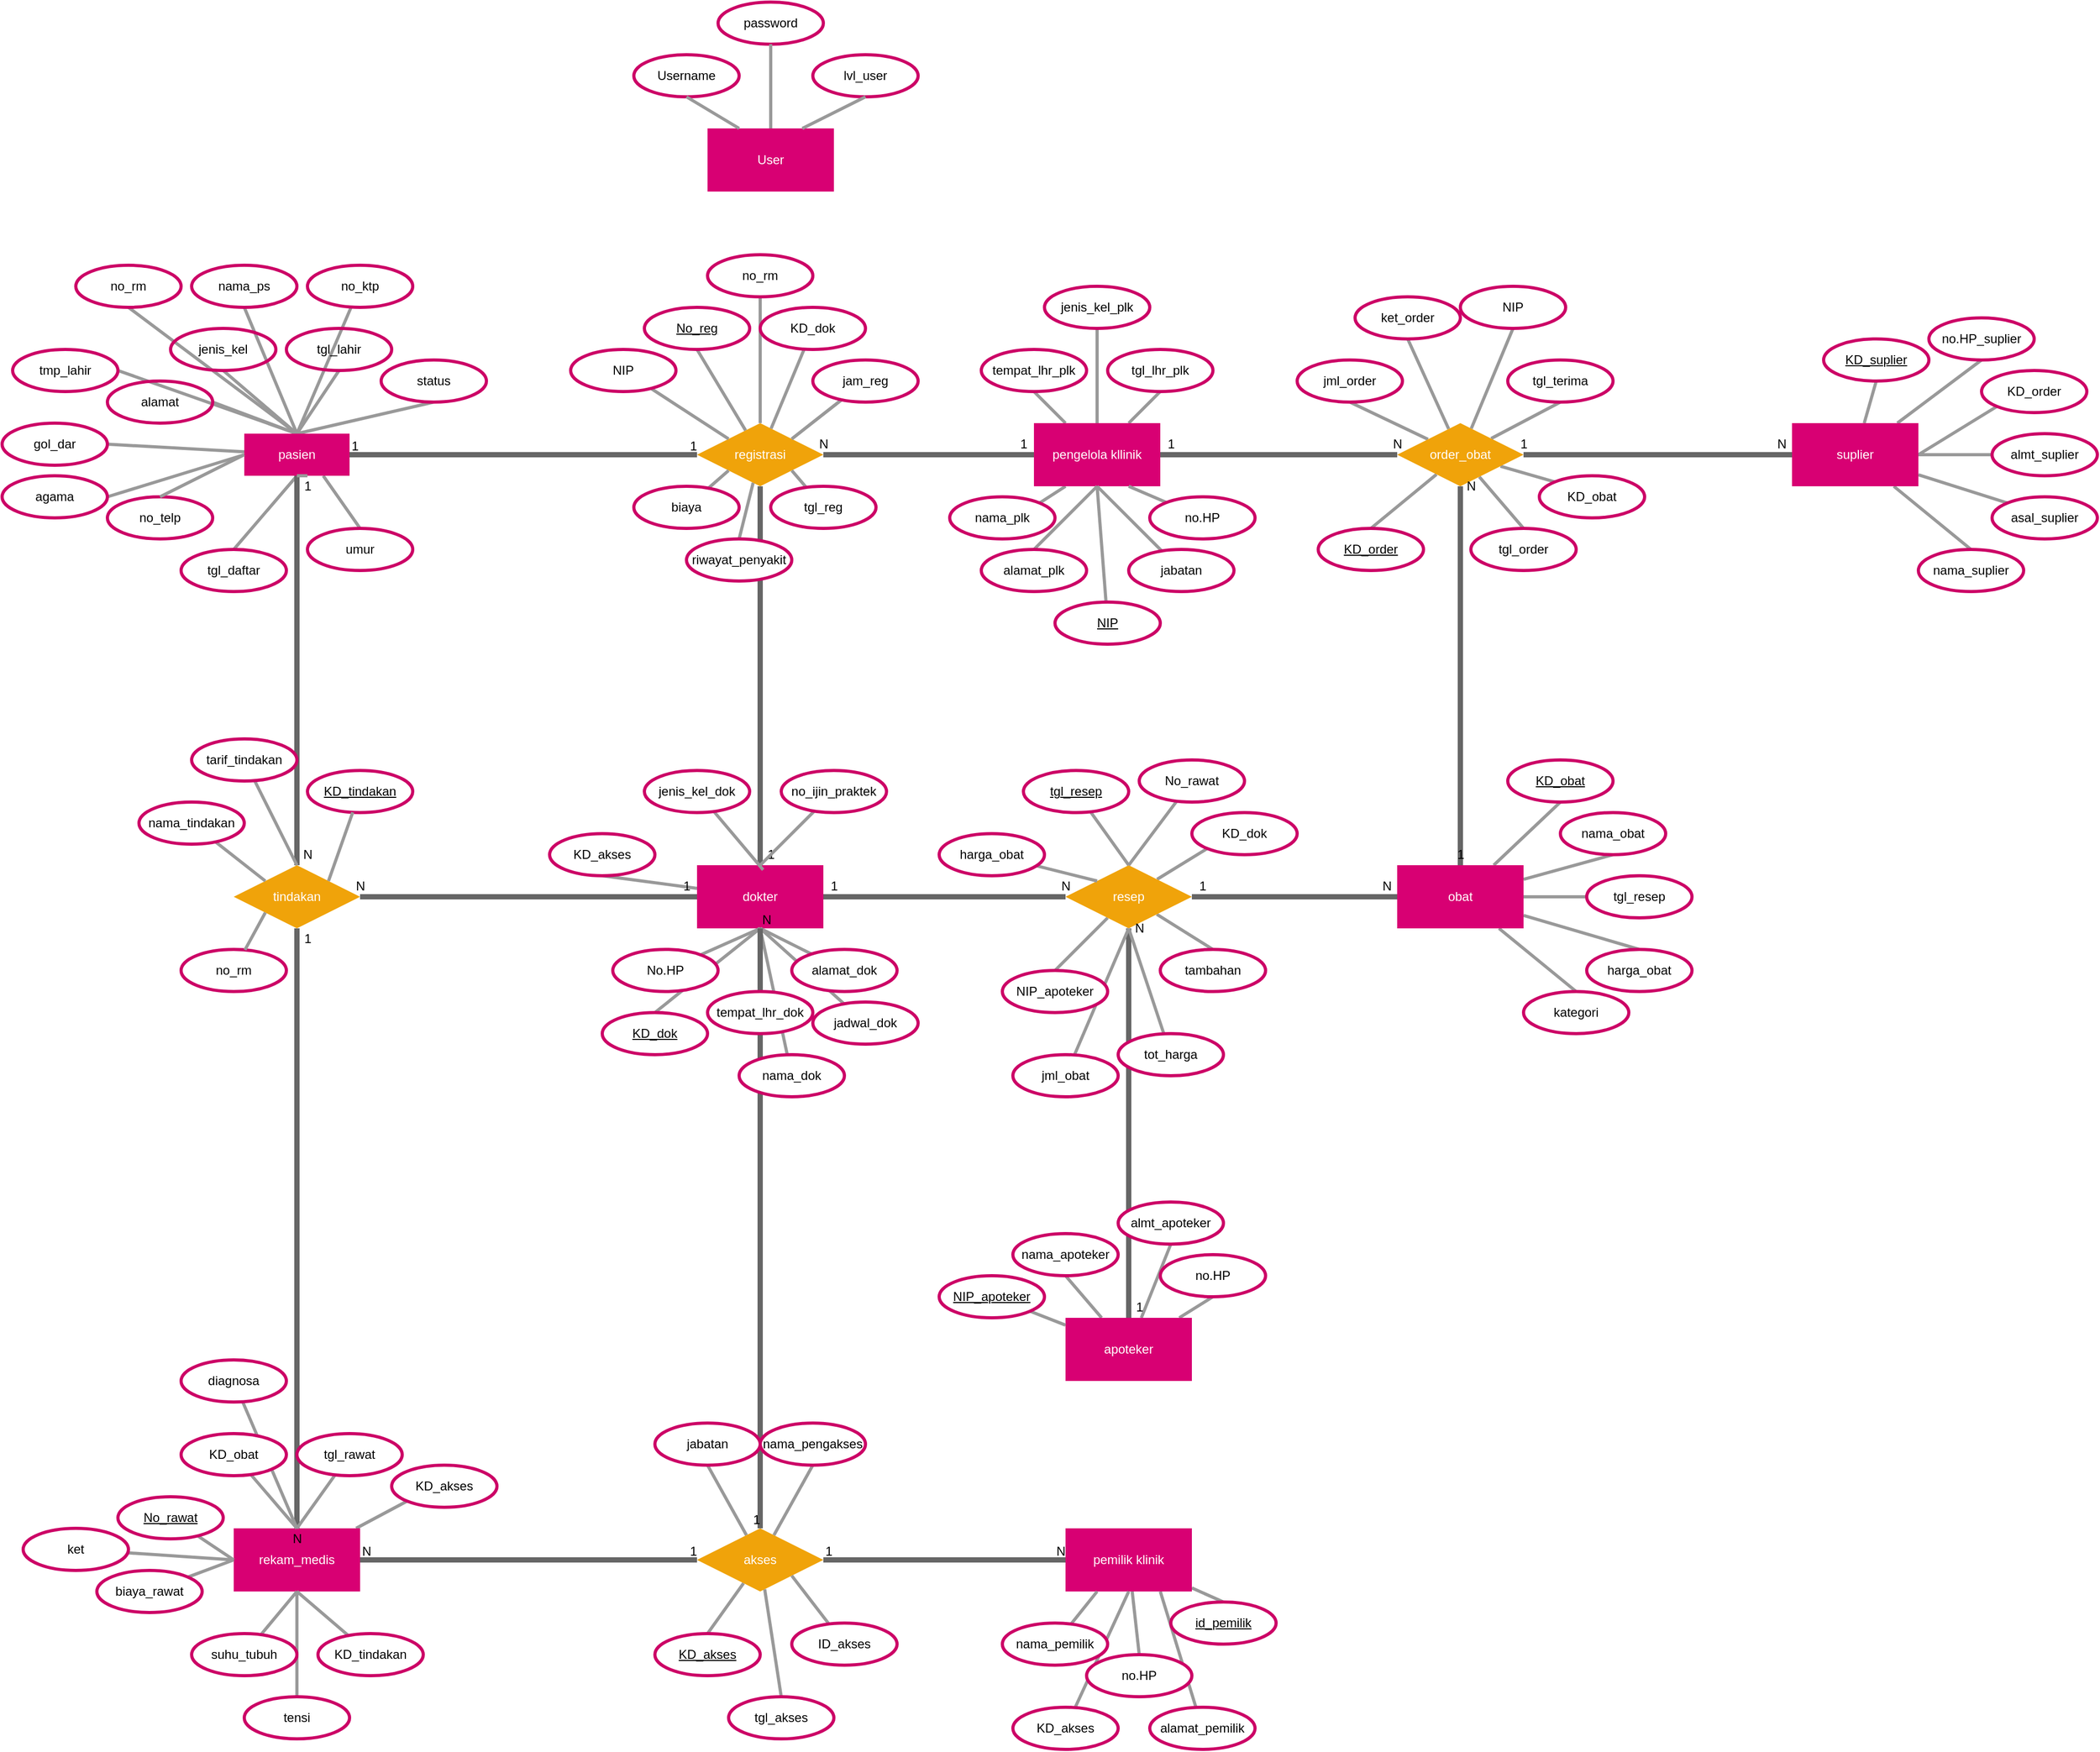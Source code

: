 <mxfile version="13.10.4" type="github" pages="2">
  <diagram id="R2lEEEUBdFMjLlhIrx00" name="Page-1">
    <mxGraphModel dx="7100" dy="4055" grid="1" gridSize="10" guides="1" tooltips="1" connect="1" arrows="1" fold="1" page="1" pageScale="1" pageWidth="850" pageHeight="1100" math="0" shadow="0" extFonts="Permanent Marker^https://fonts.googleapis.com/css?family=Permanent+Marker">
      <root>
        <mxCell id="0" />
        <mxCell id="1" parent="0" />
        <mxCell id="-h-b1dET4DCLGG1pVHNZ-29" value="" style="rounded=0;orthogonalLoop=1;jettySize=auto;html=1;endArrow=none;endFill=0;strokeColor=#999999;strokeWidth=3;exitX=0.5;exitY=0;exitDx=0;exitDy=0;" parent="1" source="HY0GFq4OiniCcZNZX5Ss-1" target="-h-b1dET4DCLGG1pVHNZ-18" edge="1">
          <mxGeometry relative="1" as="geometry" />
        </mxCell>
        <mxCell id="-h-b1dET4DCLGG1pVHNZ-30" style="edgeStyle=none;rounded=0;orthogonalLoop=1;jettySize=auto;html=1;entryX=0.5;entryY=1;entryDx=0;entryDy=0;endArrow=none;endFill=0;strokeColor=#999999;strokeWidth=3;exitX=0.5;exitY=0;exitDx=0;exitDy=0;" parent="1" source="HY0GFq4OiniCcZNZX5Ss-1" target="-h-b1dET4DCLGG1pVHNZ-17" edge="1">
          <mxGeometry relative="1" as="geometry" />
        </mxCell>
        <mxCell id="-h-b1dET4DCLGG1pVHNZ-31" style="edgeStyle=none;rounded=0;orthogonalLoop=1;jettySize=auto;html=1;entryX=0.5;entryY=1;entryDx=0;entryDy=0;endArrow=none;endFill=0;strokeColor=#999999;strokeWidth=3;exitX=0.5;exitY=0;exitDx=0;exitDy=0;" parent="1" source="HY0GFq4OiniCcZNZX5Ss-1" target="-h-b1dET4DCLGG1pVHNZ-16" edge="1">
          <mxGeometry relative="1" as="geometry" />
        </mxCell>
        <mxCell id="-h-b1dET4DCLGG1pVHNZ-32" style="edgeStyle=none;rounded=0;orthogonalLoop=1;jettySize=auto;html=1;entryX=0.5;entryY=1;entryDx=0;entryDy=0;endArrow=none;endFill=0;strokeColor=#999999;strokeWidth=3;exitX=0.5;exitY=0;exitDx=0;exitDy=0;" parent="1" source="HY0GFq4OiniCcZNZX5Ss-1" target="-h-b1dET4DCLGG1pVHNZ-19" edge="1">
          <mxGeometry relative="1" as="geometry" />
        </mxCell>
        <mxCell id="-h-b1dET4DCLGG1pVHNZ-33" style="edgeStyle=none;rounded=0;orthogonalLoop=1;jettySize=auto;html=1;entryX=1;entryY=0.5;entryDx=0;entryDy=0;endArrow=none;endFill=0;strokeColor=#999999;strokeWidth=3;exitX=0.5;exitY=0;exitDx=0;exitDy=0;" parent="1" source="HY0GFq4OiniCcZNZX5Ss-1" target="-h-b1dET4DCLGG1pVHNZ-20" edge="1">
          <mxGeometry relative="1" as="geometry" />
        </mxCell>
        <mxCell id="-h-b1dET4DCLGG1pVHNZ-34" style="edgeStyle=none;rounded=0;orthogonalLoop=1;jettySize=auto;html=1;entryX=0.5;entryY=1;entryDx=0;entryDy=0;endArrow=none;endFill=0;strokeColor=#999999;strokeWidth=3;exitX=0.5;exitY=0;exitDx=0;exitDy=0;" parent="1" source="HY0GFq4OiniCcZNZX5Ss-1" target="-h-b1dET4DCLGG1pVHNZ-21" edge="1">
          <mxGeometry relative="1" as="geometry" />
        </mxCell>
        <mxCell id="-h-b1dET4DCLGG1pVHNZ-35" style="edgeStyle=none;rounded=0;orthogonalLoop=1;jettySize=auto;html=1;entryX=1;entryY=0.5;entryDx=0;entryDy=0;endArrow=none;endFill=0;strokeColor=#999999;strokeWidth=3;exitX=0.5;exitY=0;exitDx=0;exitDy=0;" parent="1" source="HY0GFq4OiniCcZNZX5Ss-1" target="-h-b1dET4DCLGG1pVHNZ-22" edge="1">
          <mxGeometry relative="1" as="geometry" />
        </mxCell>
        <mxCell id="-h-b1dET4DCLGG1pVHNZ-36" style="edgeStyle=none;rounded=0;orthogonalLoop=1;jettySize=auto;html=1;entryX=1;entryY=0.5;entryDx=0;entryDy=0;endArrow=none;endFill=0;strokeColor=#999999;strokeWidth=3;" parent="1" source="HY0GFq4OiniCcZNZX5Ss-1" target="-h-b1dET4DCLGG1pVHNZ-23" edge="1">
          <mxGeometry relative="1" as="geometry" />
        </mxCell>
        <mxCell id="-h-b1dET4DCLGG1pVHNZ-37" style="edgeStyle=none;rounded=0;orthogonalLoop=1;jettySize=auto;html=1;entryX=0.5;entryY=1;entryDx=0;entryDy=0;endArrow=none;endFill=0;strokeColor=#999999;strokeWidth=3;exitX=0.5;exitY=0;exitDx=0;exitDy=0;" parent="1" source="HY0GFq4OiniCcZNZX5Ss-1" target="-h-b1dET4DCLGG1pVHNZ-24" edge="1">
          <mxGeometry relative="1" as="geometry">
            <mxPoint x="-30" y="180" as="targetPoint" />
          </mxGeometry>
        </mxCell>
        <mxCell id="-h-b1dET4DCLGG1pVHNZ-38" style="edgeStyle=none;rounded=0;orthogonalLoop=1;jettySize=auto;html=1;entryX=1;entryY=0.5;entryDx=0;entryDy=0;endArrow=none;endFill=0;strokeColor=#999999;strokeWidth=3;exitX=0;exitY=0.5;exitDx=0;exitDy=0;" parent="1" source="HY0GFq4OiniCcZNZX5Ss-1" target="-h-b1dET4DCLGG1pVHNZ-25" edge="1">
          <mxGeometry relative="1" as="geometry" />
        </mxCell>
        <mxCell id="-h-b1dET4DCLGG1pVHNZ-40" style="edgeStyle=none;rounded=0;orthogonalLoop=1;jettySize=auto;html=1;entryX=0.5;entryY=0;entryDx=0;entryDy=0;endArrow=none;endFill=0;strokeColor=#999999;strokeWidth=3;exitX=0.5;exitY=1;exitDx=0;exitDy=0;" parent="1" source="HY0GFq4OiniCcZNZX5Ss-1" target="-h-b1dET4DCLGG1pVHNZ-26" edge="1">
          <mxGeometry relative="1" as="geometry" />
        </mxCell>
        <mxCell id="-h-b1dET4DCLGG1pVHNZ-41" style="edgeStyle=none;rounded=0;orthogonalLoop=1;jettySize=auto;html=1;entryX=0.5;entryY=0;entryDx=0;entryDy=0;endArrow=none;endFill=0;strokeColor=#999999;strokeWidth=3;exitX=0.75;exitY=1;exitDx=0;exitDy=0;" parent="1" source="HY0GFq4OiniCcZNZX5Ss-1" edge="1" target="-h-b1dET4DCLGG1pVHNZ-28">
          <mxGeometry relative="1" as="geometry">
            <mxPoint x="-20" y="310" as="targetPoint" />
          </mxGeometry>
        </mxCell>
        <mxCell id="ivuT6RbzAV2qe4icPodh-9" style="edgeStyle=none;rounded=0;orthogonalLoop=1;jettySize=auto;html=1;entryX=0.5;entryY=0;entryDx=0;entryDy=0;endArrow=none;endFill=0;strokeWidth=5;fillColor=#808080;strokeColor=#666666;" edge="1" parent="1" source="HY0GFq4OiniCcZNZX5Ss-1" target="HY0GFq4OiniCcZNZX5Ss-3">
          <mxGeometry relative="1" as="geometry" />
        </mxCell>
        <mxCell id="HY0GFq4OiniCcZNZX5Ss-1" value="pasien" style="whiteSpace=wrap;html=1;align=center;fillColor=#d80073;fontColor=#ffffff;strokeColor=none;" parent="1" vertex="1">
          <mxGeometry x="-150" y="200" width="100" height="40" as="geometry" />
        </mxCell>
        <mxCell id="HY0GFq4OiniCcZNZX5Ss-15" value="" style="edgeStyle=orthogonalEdgeStyle;rounded=0;orthogonalLoop=1;jettySize=auto;html=1;endArrow=none;endFill=0;strokeWidth=5;strokeColor=#666666;" parent="1" source="HY0GFq4OiniCcZNZX5Ss-2" target="HY0GFq4OiniCcZNZX5Ss-14" edge="1">
          <mxGeometry relative="1" as="geometry" />
        </mxCell>
        <mxCell id="HY0GFq4OiniCcZNZX5Ss-17" value="" style="edgeStyle=orthogonalEdgeStyle;rounded=0;orthogonalLoop=1;jettySize=auto;html=1;endArrow=none;endFill=0;strokeWidth=5;strokeColor=#666666;" parent="1" source="HY0GFq4OiniCcZNZX5Ss-2" target="HY0GFq4OiniCcZNZX5Ss-16" edge="1">
          <mxGeometry relative="1" as="geometry" />
        </mxCell>
        <mxCell id="-h-b1dET4DCLGG1pVHNZ-45" style="edgeStyle=none;rounded=0;orthogonalLoop=1;jettySize=auto;html=1;entryX=0.5;entryY=1;entryDx=0;entryDy=0;endArrow=none;endFill=0;strokeColor=#999999;strokeWidth=3;" parent="1" source="HY0GFq4OiniCcZNZX5Ss-2" target="-h-b1dET4DCLGG1pVHNZ-44" edge="1">
          <mxGeometry relative="1" as="geometry" />
        </mxCell>
        <mxCell id="-h-b1dET4DCLGG1pVHNZ-112" style="edgeStyle=none;rounded=0;orthogonalLoop=1;jettySize=auto;html=1;entryX=0.5;entryY=0;entryDx=0;entryDy=0;endArrow=none;endFill=0;strokeColor=#999999;strokeWidth=3;" parent="1" source="HY0GFq4OiniCcZNZX5Ss-2" target="-h-b1dET4DCLGG1pVHNZ-111" edge="1">
          <mxGeometry relative="1" as="geometry" />
        </mxCell>
        <mxCell id="HY0GFq4OiniCcZNZX5Ss-2" value="registrasi" style="shape=rhombus;perimeter=rhombusPerimeter;whiteSpace=wrap;html=1;align=center;fillColor=#f0a30a;fontColor=#ffffff;strokeColor=none;" parent="1" vertex="1">
          <mxGeometry x="280" y="190" width="120" height="60" as="geometry" />
        </mxCell>
        <mxCell id="HY0GFq4OiniCcZNZX5Ss-18" value="" style="edgeStyle=orthogonalEdgeStyle;rounded=0;orthogonalLoop=1;jettySize=auto;html=1;endArrow=none;endFill=0;strokeWidth=5;strokeColor=#666666;" parent="1" source="HY0GFq4OiniCcZNZX5Ss-3" target="HY0GFq4OiniCcZNZX5Ss-16" edge="1">
          <mxGeometry relative="1" as="geometry" />
        </mxCell>
        <mxCell id="-h-b1dET4DCLGG1pVHNZ-99" value="" style="edgeStyle=none;rounded=0;orthogonalLoop=1;jettySize=auto;html=1;endArrow=none;endFill=0;strokeColor=#666666;strokeWidth=5;" parent="1" source="HY0GFq4OiniCcZNZX5Ss-3" target="-h-b1dET4DCLGG1pVHNZ-98" edge="1">
          <mxGeometry relative="1" as="geometry" />
        </mxCell>
        <mxCell id="HY0GFq4OiniCcZNZX5Ss-3" value="tindakan" style="shape=rhombus;perimeter=rhombusPerimeter;whiteSpace=wrap;html=1;align=center;fillColor=#f0a30a;fontColor=#ffffff;strokeColor=none;" parent="1" vertex="1">
          <mxGeometry x="-160" y="610" width="120" height="60" as="geometry" />
        </mxCell>
        <mxCell id="HY0GFq4OiniCcZNZX5Ss-6" value="" style="endArrow=none;html=1;rounded=0;entryX=0;entryY=0.5;entryDx=0;entryDy=0;exitX=1;exitY=0.5;exitDx=0;exitDy=0;strokeWidth=5;strokeColor=#666666;" parent="1" source="HY0GFq4OiniCcZNZX5Ss-1" target="HY0GFq4OiniCcZNZX5Ss-2" edge="1">
          <mxGeometry relative="1" as="geometry">
            <mxPoint x="170" y="230" as="sourcePoint" />
            <mxPoint x="330" y="230" as="targetPoint" />
          </mxGeometry>
        </mxCell>
        <mxCell id="HY0GFq4OiniCcZNZX5Ss-7" value="1" style="resizable=0;html=1;align=left;verticalAlign=bottom;" parent="HY0GFq4OiniCcZNZX5Ss-6" connectable="0" vertex="1">
          <mxGeometry x="-1" relative="1" as="geometry" />
        </mxCell>
        <mxCell id="HY0GFq4OiniCcZNZX5Ss-8" value="1" style="resizable=0;html=1;align=right;verticalAlign=bottom;" parent="HY0GFq4OiniCcZNZX5Ss-6" connectable="0" vertex="1">
          <mxGeometry x="1" relative="1" as="geometry" />
        </mxCell>
        <mxCell id="-h-b1dET4DCLGG1pVHNZ-200" style="edgeStyle=none;rounded=0;orthogonalLoop=1;jettySize=auto;html=1;exitX=0.75;exitY=1;exitDx=0;exitDy=0;endArrow=none;endFill=0;strokeColor=#999999;strokeWidth=3;" parent="1" source="HY0GFq4OiniCcZNZX5Ss-12" target="-h-b1dET4DCLGG1pVHNZ-198" edge="1">
          <mxGeometry relative="1" as="geometry" />
        </mxCell>
        <mxCell id="-h-b1dET4DCLGG1pVHNZ-201" style="edgeStyle=none;rounded=0;orthogonalLoop=1;jettySize=auto;html=1;entryX=0.5;entryY=0;entryDx=0;entryDy=0;endArrow=none;endFill=0;strokeColor=#999999;strokeWidth=3;" parent="1" source="HY0GFq4OiniCcZNZX5Ss-12" target="-h-b1dET4DCLGG1pVHNZ-199" edge="1">
          <mxGeometry relative="1" as="geometry" />
        </mxCell>
        <mxCell id="-h-b1dET4DCLGG1pVHNZ-202" style="edgeStyle=none;rounded=0;orthogonalLoop=1;jettySize=auto;html=1;entryX=0.5;entryY=0;entryDx=0;entryDy=0;endArrow=none;endFill=0;strokeColor=#999999;strokeWidth=3;" parent="1" source="HY0GFq4OiniCcZNZX5Ss-12" edge="1" target="-h-b1dET4DCLGG1pVHNZ-203">
          <mxGeometry relative="1" as="geometry">
            <mxPoint x="820" y="1200" as="targetPoint" />
          </mxGeometry>
        </mxCell>
        <mxCell id="HY0GFq4OiniCcZNZX5Ss-12" value="pemilik klinik" style="whiteSpace=wrap;html=1;fillColor=#d80073;fontColor=#ffffff;strokeColor=none;" parent="1" vertex="1">
          <mxGeometry x="630" y="1240" width="120" height="60" as="geometry" />
        </mxCell>
        <mxCell id="HY0GFq4OiniCcZNZX5Ss-30" value="" style="edgeStyle=orthogonalEdgeStyle;rounded=0;orthogonalLoop=1;jettySize=auto;html=1;endArrow=none;endFill=0;strokeWidth=5;strokeColor=#666666;" parent="1" source="HY0GFq4OiniCcZNZX5Ss-14" target="HY0GFq4OiniCcZNZX5Ss-25" edge="1">
          <mxGeometry relative="1" as="geometry" />
        </mxCell>
        <mxCell id="-h-b1dET4DCLGG1pVHNZ-69" style="edgeStyle=none;rounded=0;orthogonalLoop=1;jettySize=auto;html=1;entryX=1;entryY=0;entryDx=0;entryDy=0;endArrow=none;endFill=0;strokeColor=#999999;strokeWidth=3;exitX=0.25;exitY=1;exitDx=0;exitDy=0;" parent="1" source="HY0GFq4OiniCcZNZX5Ss-14" target="-h-b1dET4DCLGG1pVHNZ-68" edge="1">
          <mxGeometry relative="1" as="geometry" />
        </mxCell>
        <mxCell id="-h-b1dET4DCLGG1pVHNZ-79" style="edgeStyle=none;rounded=0;orthogonalLoop=1;jettySize=auto;html=1;entryX=0.5;entryY=1;entryDx=0;entryDy=0;endArrow=none;endFill=0;strokeColor=#999999;strokeWidth=3;" parent="1" source="HY0GFq4OiniCcZNZX5Ss-14" target="-h-b1dET4DCLGG1pVHNZ-71" edge="1">
          <mxGeometry relative="1" as="geometry" />
        </mxCell>
        <mxCell id="-h-b1dET4DCLGG1pVHNZ-188" style="edgeStyle=none;rounded=0;orthogonalLoop=1;jettySize=auto;html=1;entryX=0.5;entryY=1;entryDx=0;entryDy=0;endArrow=none;endFill=0;strokeColor=#999999;strokeWidth=3;" parent="1" source="HY0GFq4OiniCcZNZX5Ss-14" target="-h-b1dET4DCLGG1pVHNZ-72" edge="1">
          <mxGeometry relative="1" as="geometry" />
        </mxCell>
        <mxCell id="HY0GFq4OiniCcZNZX5Ss-14" value="pengelola kllinik" style="whiteSpace=wrap;html=1;fillColor=#d80073;fontColor=#ffffff;strokeColor=none;" parent="1" vertex="1">
          <mxGeometry x="600" y="190" width="120" height="60" as="geometry" />
        </mxCell>
        <mxCell id="HY0GFq4OiniCcZNZX5Ss-20" value="" style="edgeStyle=orthogonalEdgeStyle;rounded=1;orthogonalLoop=1;jettySize=auto;html=1;endArrow=none;endFill=0;strokeWidth=5;strokeColor=#666666;" parent="1" source="HY0GFq4OiniCcZNZX5Ss-16" target="HY0GFq4OiniCcZNZX5Ss-19" edge="1">
          <mxGeometry relative="1" as="geometry" />
        </mxCell>
        <mxCell id="-h-b1dET4DCLGG1pVHNZ-96" style="edgeStyle=none;rounded=0;orthogonalLoop=1;jettySize=auto;html=1;entryX=0.5;entryY=0;entryDx=0;entryDy=0;endArrow=none;endFill=0;strokeColor=#999999;strokeWidth=3;exitX=0.5;exitY=1;exitDx=0;exitDy=0;" parent="1" source="HY0GFq4OiniCcZNZX5Ss-16" target="-h-b1dET4DCLGG1pVHNZ-83" edge="1">
          <mxGeometry relative="1" as="geometry" />
        </mxCell>
        <mxCell id="-h-b1dET4DCLGG1pVHNZ-190" style="edgeStyle=none;rounded=0;orthogonalLoop=1;jettySize=auto;html=1;entryX=0.5;entryY=1;entryDx=0;entryDy=0;endArrow=none;endFill=0;strokeColor=#999999;strokeWidth=3;" parent="1" source="HY0GFq4OiniCcZNZX5Ss-16" target="-h-b1dET4DCLGG1pVHNZ-189" edge="1">
          <mxGeometry relative="1" as="geometry" />
        </mxCell>
        <mxCell id="HY0GFq4OiniCcZNZX5Ss-16" value="dokter" style="whiteSpace=wrap;html=1;fillColor=#d80073;fontColor=#ffffff;strokeColor=none;" parent="1" vertex="1">
          <mxGeometry x="280" y="610" width="120" height="60" as="geometry" />
        </mxCell>
        <mxCell id="HY0GFq4OiniCcZNZX5Ss-22" value="" style="edgeStyle=orthogonalEdgeStyle;rounded=0;orthogonalLoop=1;jettySize=auto;html=1;endArrow=none;endFill=0;strokeWidth=5;strokeColor=#666666;" parent="1" source="HY0GFq4OiniCcZNZX5Ss-19" target="HY0GFq4OiniCcZNZX5Ss-21" edge="1">
          <mxGeometry relative="1" as="geometry" />
        </mxCell>
        <mxCell id="HY0GFq4OiniCcZNZX5Ss-24" value="" style="edgeStyle=orthogonalEdgeStyle;rounded=0;orthogonalLoop=1;jettySize=auto;html=1;endArrow=none;endFill=0;strokeWidth=5;strokeColor=#666666;" parent="1" source="HY0GFq4OiniCcZNZX5Ss-19" target="HY0GFq4OiniCcZNZX5Ss-23" edge="1">
          <mxGeometry relative="1" as="geometry" />
        </mxCell>
        <mxCell id="-h-b1dET4DCLGG1pVHNZ-222" style="edgeStyle=none;rounded=0;orthogonalLoop=1;jettySize=auto;html=1;entryX=0.5;entryY=0;entryDx=0;entryDy=0;endArrow=none;endFill=0;strokeColor=#999999;strokeWidth=3;" parent="1" source="HY0GFq4OiniCcZNZX5Ss-19" target="-h-b1dET4DCLGG1pVHNZ-158" edge="1">
          <mxGeometry relative="1" as="geometry" />
        </mxCell>
        <mxCell id="-h-b1dET4DCLGG1pVHNZ-223" style="edgeStyle=none;rounded=0;orthogonalLoop=1;jettySize=auto;html=1;entryX=0.5;entryY=0;entryDx=0;entryDy=0;endArrow=none;endFill=0;strokeColor=#999999;strokeWidth=3;" parent="1" source="HY0GFq4OiniCcZNZX5Ss-19" target="-h-b1dET4DCLGG1pVHNZ-160" edge="1">
          <mxGeometry relative="1" as="geometry" />
        </mxCell>
        <mxCell id="-h-b1dET4DCLGG1pVHNZ-225" style="edgeStyle=none;rounded=0;orthogonalLoop=1;jettySize=auto;html=1;entryX=0;entryY=1;entryDx=0;entryDy=0;endArrow=none;endFill=0;strokeColor=#999999;strokeWidth=3;" parent="1" source="HY0GFq4OiniCcZNZX5Ss-19" target="-h-b1dET4DCLGG1pVHNZ-224" edge="1">
          <mxGeometry relative="1" as="geometry" />
        </mxCell>
        <mxCell id="HY0GFq4OiniCcZNZX5Ss-19" value="resep" style="rhombus;whiteSpace=wrap;html=1;fillColor=#f0a30a;fontColor=#ffffff;strokeColor=none;" parent="1" vertex="1">
          <mxGeometry x="630" y="610" width="120" height="60" as="geometry" />
        </mxCell>
        <mxCell id="HY0GFq4OiniCcZNZX5Ss-29" value="" style="edgeStyle=orthogonalEdgeStyle;rounded=0;orthogonalLoop=1;jettySize=auto;html=1;endArrow=none;endFill=0;strokeWidth=5;strokeColor=#666666;" parent="1" source="HY0GFq4OiniCcZNZX5Ss-21" target="HY0GFq4OiniCcZNZX5Ss-25" edge="1">
          <mxGeometry relative="1" as="geometry" />
        </mxCell>
        <mxCell id="-h-b1dET4DCLGG1pVHNZ-173" style="edgeStyle=none;rounded=0;orthogonalLoop=1;jettySize=auto;html=1;entryX=0.5;entryY=0;entryDx=0;entryDy=0;endArrow=none;endFill=0;strokeColor=#999999;strokeWidth=3;" parent="1" source="HY0GFq4OiniCcZNZX5Ss-21" target="-h-b1dET4DCLGG1pVHNZ-172" edge="1">
          <mxGeometry relative="1" as="geometry" />
        </mxCell>
        <mxCell id="-h-b1dET4DCLGG1pVHNZ-174" style="edgeStyle=none;rounded=0;orthogonalLoop=1;jettySize=auto;html=1;entryX=0.5;entryY=0;entryDx=0;entryDy=0;endArrow=none;endFill=0;strokeColor=#999999;strokeWidth=3;" parent="1" source="HY0GFq4OiniCcZNZX5Ss-21" target="-h-b1dET4DCLGG1pVHNZ-171" edge="1">
          <mxGeometry relative="1" as="geometry" />
        </mxCell>
        <mxCell id="-h-b1dET4DCLGG1pVHNZ-175" style="edgeStyle=none;rounded=0;orthogonalLoop=1;jettySize=auto;html=1;entryX=0.5;entryY=1;entryDx=0;entryDy=0;endArrow=none;endFill=0;strokeColor=#999999;strokeWidth=3;" parent="1" source="HY0GFq4OiniCcZNZX5Ss-21" target="-h-b1dET4DCLGG1pVHNZ-169" edge="1">
          <mxGeometry relative="1" as="geometry" />
        </mxCell>
        <mxCell id="-h-b1dET4DCLGG1pVHNZ-176" style="edgeStyle=none;rounded=0;orthogonalLoop=1;jettySize=auto;html=1;entryX=0.5;entryY=1;entryDx=0;entryDy=0;endArrow=none;endFill=0;strokeColor=#999999;strokeWidth=3;" parent="1" source="HY0GFq4OiniCcZNZX5Ss-21" target="-h-b1dET4DCLGG1pVHNZ-170" edge="1">
          <mxGeometry relative="1" as="geometry" />
        </mxCell>
        <mxCell id="HY0GFq4OiniCcZNZX5Ss-21" value="obat" style="whiteSpace=wrap;html=1;fillColor=#d80073;fontColor=#ffffff;strokeColor=none;" parent="1" vertex="1">
          <mxGeometry x="945" y="610" width="120" height="60" as="geometry" />
        </mxCell>
        <mxCell id="-h-b1dET4DCLGG1pVHNZ-229" style="edgeStyle=none;rounded=0;orthogonalLoop=1;jettySize=auto;html=1;entryX=0.5;entryY=1;entryDx=0;entryDy=0;endArrow=none;endFill=0;strokeColor=#999999;strokeWidth=3;" parent="1" source="HY0GFq4OiniCcZNZX5Ss-23" target="-h-b1dET4DCLGG1pVHNZ-226" edge="1">
          <mxGeometry relative="1" as="geometry" />
        </mxCell>
        <mxCell id="-h-b1dET4DCLGG1pVHNZ-230" style="edgeStyle=none;rounded=0;orthogonalLoop=1;jettySize=auto;html=1;entryX=0.5;entryY=1;entryDx=0;entryDy=0;endArrow=none;endFill=0;strokeColor=#999999;strokeWidth=3;" parent="1" source="HY0GFq4OiniCcZNZX5Ss-23" target="-h-b1dET4DCLGG1pVHNZ-228" edge="1">
          <mxGeometry relative="1" as="geometry" />
        </mxCell>
        <mxCell id="-h-b1dET4DCLGG1pVHNZ-231" style="edgeStyle=none;rounded=0;orthogonalLoop=1;jettySize=auto;html=1;entryX=0.5;entryY=1;entryDx=0;entryDy=0;endArrow=none;endFill=0;strokeColor=#999999;strokeWidth=3;" parent="1" source="HY0GFq4OiniCcZNZX5Ss-23" target="-h-b1dET4DCLGG1pVHNZ-227" edge="1">
          <mxGeometry relative="1" as="geometry" />
        </mxCell>
        <mxCell id="HY0GFq4OiniCcZNZX5Ss-23" value="apoteker" style="whiteSpace=wrap;html=1;fillColor=#d80073;fontColor=#ffffff;strokeColor=none;" parent="1" vertex="1">
          <mxGeometry x="630" y="1040" width="120" height="60" as="geometry" />
        </mxCell>
        <mxCell id="HY0GFq4OiniCcZNZX5Ss-28" value="" style="edgeStyle=orthogonalEdgeStyle;rounded=0;orthogonalLoop=1;jettySize=auto;html=1;endArrow=none;endFill=0;strokeWidth=5;strokeColor=#666666;" parent="1" source="HY0GFq4OiniCcZNZX5Ss-25" target="HY0GFq4OiniCcZNZX5Ss-27" edge="1">
          <mxGeometry relative="1" as="geometry" />
        </mxCell>
        <mxCell id="-h-b1dET4DCLGG1pVHNZ-209" style="edgeStyle=none;rounded=0;orthogonalLoop=1;jettySize=auto;html=1;entryX=0.5;entryY=0;entryDx=0;entryDy=0;endArrow=none;endFill=0;strokeColor=#999999;strokeWidth=3;" parent="1" source="HY0GFq4OiniCcZNZX5Ss-25" target="-h-b1dET4DCLGG1pVHNZ-204" edge="1">
          <mxGeometry relative="1" as="geometry" />
        </mxCell>
        <mxCell id="-h-b1dET4DCLGG1pVHNZ-210" style="edgeStyle=none;rounded=0;orthogonalLoop=1;jettySize=auto;html=1;entryX=0.5;entryY=0;entryDx=0;entryDy=0;endArrow=none;endFill=0;strokeColor=#999999;strokeWidth=3;" parent="1" source="HY0GFq4OiniCcZNZX5Ss-25" target="-h-b1dET4DCLGG1pVHNZ-205" edge="1">
          <mxGeometry relative="1" as="geometry" />
        </mxCell>
        <mxCell id="-h-b1dET4DCLGG1pVHNZ-211" style="edgeStyle=none;rounded=0;orthogonalLoop=1;jettySize=auto;html=1;entryX=0.5;entryY=1;entryDx=0;entryDy=0;endArrow=none;endFill=0;strokeColor=#999999;strokeWidth=3;" parent="1" source="HY0GFq4OiniCcZNZX5Ss-25" target="-h-b1dET4DCLGG1pVHNZ-208" edge="1">
          <mxGeometry relative="1" as="geometry" />
        </mxCell>
        <mxCell id="-h-b1dET4DCLGG1pVHNZ-212" style="edgeStyle=none;rounded=0;orthogonalLoop=1;jettySize=auto;html=1;entryX=0.5;entryY=1;entryDx=0;entryDy=0;endArrow=none;endFill=0;strokeColor=#999999;strokeWidth=3;" parent="1" source="HY0GFq4OiniCcZNZX5Ss-25" target="-h-b1dET4DCLGG1pVHNZ-206" edge="1">
          <mxGeometry relative="1" as="geometry" />
        </mxCell>
        <mxCell id="-h-b1dET4DCLGG1pVHNZ-213" style="edgeStyle=none;rounded=0;orthogonalLoop=1;jettySize=auto;html=1;entryX=0.5;entryY=1;entryDx=0;entryDy=0;endArrow=none;endFill=0;strokeColor=#999999;strokeWidth=3;" parent="1" source="HY0GFq4OiniCcZNZX5Ss-25" target="-h-b1dET4DCLGG1pVHNZ-207" edge="1">
          <mxGeometry relative="1" as="geometry" />
        </mxCell>
        <mxCell id="-h-b1dET4DCLGG1pVHNZ-215" style="edgeStyle=none;rounded=0;orthogonalLoop=1;jettySize=auto;html=1;entryX=0.5;entryY=1;entryDx=0;entryDy=0;endArrow=none;endFill=0;strokeColor=#999999;strokeWidth=3;" parent="1" source="HY0GFq4OiniCcZNZX5Ss-25" target="-h-b1dET4DCLGG1pVHNZ-214" edge="1">
          <mxGeometry relative="1" as="geometry" />
        </mxCell>
        <mxCell id="-h-b1dET4DCLGG1pVHNZ-217" style="edgeStyle=none;rounded=0;orthogonalLoop=1;jettySize=auto;html=1;entryX=0;entryY=0;entryDx=0;entryDy=0;endArrow=none;endFill=0;strokeColor=#999999;strokeWidth=3;" parent="1" source="HY0GFq4OiniCcZNZX5Ss-25" target="-h-b1dET4DCLGG1pVHNZ-216" edge="1">
          <mxGeometry relative="1" as="geometry" />
        </mxCell>
        <mxCell id="HY0GFq4OiniCcZNZX5Ss-25" value="order_obat" style="rhombus;whiteSpace=wrap;html=1;fillColor=#f0a30a;fontColor=#ffffff;strokeColor=none;" parent="1" vertex="1">
          <mxGeometry x="945" y="190" width="120" height="60" as="geometry" />
        </mxCell>
        <mxCell id="-h-b1dET4DCLGG1pVHNZ-243" style="edgeStyle=none;rounded=0;orthogonalLoop=1;jettySize=auto;html=1;endArrow=none;endFill=0;strokeColor=#999999;strokeWidth=3;entryX=0;entryY=0;entryDx=0;entryDy=0;" parent="1" source="HY0GFq4OiniCcZNZX5Ss-27" target="-h-b1dET4DCLGG1pVHNZ-237" edge="1">
          <mxGeometry relative="1" as="geometry">
            <mxPoint x="1520" y="270" as="targetPoint" />
          </mxGeometry>
        </mxCell>
        <mxCell id="-h-b1dET4DCLGG1pVHNZ-244" style="edgeStyle=none;rounded=0;orthogonalLoop=1;jettySize=auto;html=1;entryX=0.5;entryY=0;entryDx=0;entryDy=0;endArrow=none;endFill=0;strokeColor=#999999;strokeWidth=3;" parent="1" source="HY0GFq4OiniCcZNZX5Ss-27" target="-h-b1dET4DCLGG1pVHNZ-238" edge="1">
          <mxGeometry relative="1" as="geometry" />
        </mxCell>
        <mxCell id="-h-b1dET4DCLGG1pVHNZ-245" style="edgeStyle=none;rounded=0;orthogonalLoop=1;jettySize=auto;html=1;entryX=0;entryY=0.5;entryDx=0;entryDy=0;endArrow=none;endFill=0;strokeColor=#999999;strokeWidth=3;" parent="1" source="HY0GFq4OiniCcZNZX5Ss-27" target="-h-b1dET4DCLGG1pVHNZ-239" edge="1">
          <mxGeometry relative="1" as="geometry" />
        </mxCell>
        <mxCell id="-h-b1dET4DCLGG1pVHNZ-246" style="edgeStyle=none;rounded=0;orthogonalLoop=1;jettySize=auto;html=1;entryX=0.5;entryY=1;entryDx=0;entryDy=0;endArrow=none;endFill=0;strokeColor=#999999;strokeWidth=3;" parent="1" source="HY0GFq4OiniCcZNZX5Ss-27" target="-h-b1dET4DCLGG1pVHNZ-234" edge="1">
          <mxGeometry relative="1" as="geometry" />
        </mxCell>
        <mxCell id="-h-b1dET4DCLGG1pVHNZ-247" style="edgeStyle=none;rounded=0;orthogonalLoop=1;jettySize=auto;html=1;entryX=0.5;entryY=1;entryDx=0;entryDy=0;endArrow=none;endFill=0;strokeColor=#999999;strokeWidth=3;" parent="1" source="HY0GFq4OiniCcZNZX5Ss-27" target="-h-b1dET4DCLGG1pVHNZ-240" edge="1">
          <mxGeometry relative="1" as="geometry" />
        </mxCell>
        <mxCell id="ivuT6RbzAV2qe4icPodh-6" style="rounded=0;orthogonalLoop=1;jettySize=auto;html=1;exitX=1;exitY=0.5;exitDx=0;exitDy=0;entryX=0;entryY=1;entryDx=0;entryDy=0;fillColor=#808080;strokeColor=#999999;endArrow=none;endFill=0;strokeWidth=3;" edge="1" parent="1" source="HY0GFq4OiniCcZNZX5Ss-27" target="ivuT6RbzAV2qe4icPodh-3">
          <mxGeometry relative="1" as="geometry" />
        </mxCell>
        <mxCell id="HY0GFq4OiniCcZNZX5Ss-27" value="suplier" style="whiteSpace=wrap;html=1;fillColor=#d80073;fontColor=#ffffff;strokeColor=none;" parent="1" vertex="1">
          <mxGeometry x="1320" y="190" width="120" height="60" as="geometry" />
        </mxCell>
        <mxCell id="HY0GFq4OiniCcZNZX5Ss-33" value="N" style="text;html=1;align=center;verticalAlign=middle;resizable=0;points=[];autosize=1;" parent="1" vertex="1">
          <mxGeometry x="-50" y="620" width="20" height="20" as="geometry" />
        </mxCell>
        <mxCell id="HY0GFq4OiniCcZNZX5Ss-34" value="1" style="text;html=1;align=center;verticalAlign=middle;resizable=0;points=[];autosize=1;" parent="1" vertex="1">
          <mxGeometry x="260" y="620" width="20" height="20" as="geometry" />
        </mxCell>
        <mxCell id="HY0GFq4OiniCcZNZX5Ss-35" value="1" style="text;html=1;align=center;verticalAlign=middle;resizable=0;points=[];autosize=1;" parent="1" vertex="1">
          <mxGeometry x="340" y="590" width="20" height="20" as="geometry" />
        </mxCell>
        <mxCell id="HY0GFq4OiniCcZNZX5Ss-37" value="N" style="text;html=1;align=center;verticalAlign=middle;resizable=0;points=[];autosize=1;" parent="1" vertex="1">
          <mxGeometry x="390" y="200" width="20" height="20" as="geometry" />
        </mxCell>
        <mxCell id="HY0GFq4OiniCcZNZX5Ss-38" value="1" style="text;html=1;align=center;verticalAlign=middle;resizable=0;points=[];autosize=1;" parent="1" vertex="1">
          <mxGeometry x="580" y="200" width="20" height="20" as="geometry" />
        </mxCell>
        <mxCell id="HY0GFq4OiniCcZNZX5Ss-39" value="1" style="text;html=1;align=center;verticalAlign=middle;resizable=0;points=[];autosize=1;" parent="1" vertex="1">
          <mxGeometry x="720" y="200" width="20" height="20" as="geometry" />
        </mxCell>
        <mxCell id="HY0GFq4OiniCcZNZX5Ss-40" value="N" style="text;html=1;align=center;verticalAlign=middle;resizable=0;points=[];autosize=1;" parent="1" vertex="1">
          <mxGeometry x="935" y="200" width="20" height="20" as="geometry" />
        </mxCell>
        <mxCell id="HY0GFq4OiniCcZNZX5Ss-41" value="1" style="text;html=1;align=center;verticalAlign=middle;resizable=0;points=[];autosize=1;" parent="1" vertex="1">
          <mxGeometry x="1055" y="200" width="20" height="20" as="geometry" />
        </mxCell>
        <mxCell id="HY0GFq4OiniCcZNZX5Ss-42" value="N" style="text;html=1;align=center;verticalAlign=middle;resizable=0;points=[];autosize=1;" parent="1" vertex="1">
          <mxGeometry x="1300" y="200" width="20" height="20" as="geometry" />
        </mxCell>
        <mxCell id="HY0GFq4OiniCcZNZX5Ss-43" value="N" style="text;html=1;align=center;verticalAlign=middle;resizable=0;points=[];autosize=1;" parent="1" vertex="1">
          <mxGeometry x="1005" y="240" width="20" height="20" as="geometry" />
        </mxCell>
        <mxCell id="HY0GFq4OiniCcZNZX5Ss-44" value="1" style="text;html=1;align=center;verticalAlign=middle;resizable=0;points=[];autosize=1;" parent="1" vertex="1">
          <mxGeometry x="995" y="590" width="20" height="20" as="geometry" />
        </mxCell>
        <mxCell id="HY0GFq4OiniCcZNZX5Ss-45" value="1" style="text;html=1;align=center;verticalAlign=middle;resizable=0;points=[];autosize=1;" parent="1" vertex="1">
          <mxGeometry x="400" y="620" width="20" height="20" as="geometry" />
        </mxCell>
        <mxCell id="HY0GFq4OiniCcZNZX5Ss-46" value="N" style="text;html=1;align=center;verticalAlign=middle;resizable=0;points=[];autosize=1;" parent="1" vertex="1">
          <mxGeometry x="620" y="620" width="20" height="20" as="geometry" />
        </mxCell>
        <mxCell id="HY0GFq4OiniCcZNZX5Ss-47" value="N" style="text;html=1;align=center;verticalAlign=middle;resizable=0;points=[];autosize=1;" parent="1" vertex="1">
          <mxGeometry x="690" y="660" width="20" height="20" as="geometry" />
        </mxCell>
        <mxCell id="HY0GFq4OiniCcZNZX5Ss-48" value="1" style="text;html=1;align=center;verticalAlign=middle;resizable=0;points=[];autosize=1;" parent="1" vertex="1">
          <mxGeometry x="690" y="1020" width="20" height="20" as="geometry" />
        </mxCell>
        <mxCell id="HY0GFq4OiniCcZNZX5Ss-49" value="1" style="text;html=1;align=center;verticalAlign=middle;resizable=0;points=[];autosize=1;" parent="1" vertex="1">
          <mxGeometry x="750" y="620" width="20" height="20" as="geometry" />
        </mxCell>
        <mxCell id="HY0GFq4OiniCcZNZX5Ss-50" value="N" style="text;html=1;align=center;verticalAlign=middle;resizable=0;points=[];autosize=1;" parent="1" vertex="1">
          <mxGeometry x="925" y="620" width="20" height="20" as="geometry" />
        </mxCell>
        <mxCell id="-h-b1dET4DCLGG1pVHNZ-1" value="User" style="whiteSpace=wrap;html=1;align=center;fillColor=#d80073;fontColor=#ffffff;strokeColor=none;" parent="1" vertex="1">
          <mxGeometry x="290" y="-90" width="120" height="60" as="geometry" />
        </mxCell>
        <mxCell id="-h-b1dET4DCLGG1pVHNZ-5" value="&lt;font color=&quot;#000000&quot;&gt;Username&lt;/font&gt;" style="ellipse;whiteSpace=wrap;html=1;align=center;fontStyle=4;fontColor=#ffffff;sketch=0;shadow=0;strokeWidth=3;fillColor=none;strokeColor=#CC0066;" parent="1" vertex="1">
          <mxGeometry x="220" y="-160" width="100" height="40" as="geometry" />
        </mxCell>
        <mxCell id="-h-b1dET4DCLGG1pVHNZ-11" value="password" style="ellipse;whiteSpace=wrap;html=1;align=center;shadow=0;sketch=0;strokeColor=#CC0066;strokeWidth=3;fillColor=none;" parent="1" vertex="1">
          <mxGeometry x="300" y="-210" width="100" height="40" as="geometry" />
        </mxCell>
        <mxCell id="-h-b1dET4DCLGG1pVHNZ-12" value="lvl_user" style="ellipse;whiteSpace=wrap;html=1;align=center;shadow=0;sketch=0;strokeColor=#CC0066;strokeWidth=3;fillColor=none;" parent="1" vertex="1">
          <mxGeometry x="390" y="-160" width="100" height="40" as="geometry" />
        </mxCell>
        <mxCell id="-h-b1dET4DCLGG1pVHNZ-13" value="" style="endArrow=none;html=1;rounded=0;strokeColor=#999999;strokeWidth=3;entryX=0.25;entryY=0;entryDx=0;entryDy=0;exitX=0.5;exitY=1;exitDx=0;exitDy=0;" parent="1" source="-h-b1dET4DCLGG1pVHNZ-5" target="-h-b1dET4DCLGG1pVHNZ-1" edge="1">
          <mxGeometry relative="1" as="geometry">
            <mxPoint x="220" y="-130" as="sourcePoint" />
            <mxPoint x="500" y="-90.0" as="targetPoint" />
          </mxGeometry>
        </mxCell>
        <mxCell id="-h-b1dET4DCLGG1pVHNZ-14" value="" style="endArrow=none;html=1;rounded=0;strokeColor=#999999;strokeWidth=3;exitX=0.5;exitY=1;exitDx=0;exitDy=0;" parent="1" source="-h-b1dET4DCLGG1pVHNZ-11" target="-h-b1dET4DCLGG1pVHNZ-1" edge="1">
          <mxGeometry relative="1" as="geometry">
            <mxPoint x="270" y="-160.0" as="sourcePoint" />
            <mxPoint x="530" y="-90.0" as="targetPoint" />
          </mxGeometry>
        </mxCell>
        <mxCell id="-h-b1dET4DCLGG1pVHNZ-15" value="" style="endArrow=none;html=1;rounded=0;strokeColor=#999999;strokeWidth=3;entryX=0.75;entryY=0;entryDx=0;entryDy=0;exitX=0.5;exitY=1;exitDx=0;exitDy=0;" parent="1" source="-h-b1dET4DCLGG1pVHNZ-12" target="-h-b1dET4DCLGG1pVHNZ-1" edge="1">
          <mxGeometry relative="1" as="geometry">
            <mxPoint x="400" y="-160.0" as="sourcePoint" />
            <mxPoint x="560" y="-90.0" as="targetPoint" />
          </mxGeometry>
        </mxCell>
        <mxCell id="-h-b1dET4DCLGG1pVHNZ-16" value="&lt;font color=&quot;#000000&quot;&gt;no_rm&lt;/font&gt;" style="ellipse;whiteSpace=wrap;html=1;align=center;fontStyle=4;fontColor=#ffffff;sketch=0;shadow=0;strokeWidth=3;fillColor=none;strokeColor=#CC0066;" parent="1" vertex="1">
          <mxGeometry x="-310" y="40" width="100" height="40" as="geometry" />
        </mxCell>
        <mxCell id="-h-b1dET4DCLGG1pVHNZ-17" value="nama_ps" style="ellipse;whiteSpace=wrap;html=1;align=center;shadow=0;sketch=0;strokeColor=#CC0066;strokeWidth=3;fillColor=none;" parent="1" vertex="1">
          <mxGeometry x="-200" y="40" width="100" height="40" as="geometry" />
        </mxCell>
        <mxCell id="-h-b1dET4DCLGG1pVHNZ-18" value="no_ktp" style="ellipse;whiteSpace=wrap;html=1;align=center;shadow=0;sketch=0;strokeColor=#CC0066;strokeWidth=3;fillColor=none;" parent="1" vertex="1">
          <mxGeometry x="-90" y="40" width="100" height="40" as="geometry" />
        </mxCell>
        <mxCell id="-h-b1dET4DCLGG1pVHNZ-19" value="jenis_kel" style="ellipse;whiteSpace=wrap;html=1;align=center;shadow=0;sketch=0;strokeColor=#CC0066;strokeWidth=3;fillColor=none;" parent="1" vertex="1">
          <mxGeometry x="-220" y="100" width="100" height="40" as="geometry" />
        </mxCell>
        <mxCell id="-h-b1dET4DCLGG1pVHNZ-20" value="tmp_lahir" style="ellipse;whiteSpace=wrap;html=1;align=center;shadow=0;sketch=0;strokeColor=#CC0066;strokeWidth=3;fillColor=none;" parent="1" vertex="1">
          <mxGeometry x="-370" y="120" width="100" height="40" as="geometry" />
        </mxCell>
        <mxCell id="-h-b1dET4DCLGG1pVHNZ-21" value="tgl_lahir" style="ellipse;whiteSpace=wrap;html=1;align=center;shadow=0;sketch=0;strokeColor=#CC0066;strokeWidth=3;fillColor=none;" parent="1" vertex="1">
          <mxGeometry x="-110" y="100" width="100" height="40" as="geometry" />
        </mxCell>
        <mxCell id="-h-b1dET4DCLGG1pVHNZ-23" value="gol_dar" style="ellipse;whiteSpace=wrap;html=1;align=center;shadow=0;sketch=0;strokeColor=#CC0066;strokeWidth=3;fillColor=none;" parent="1" vertex="1">
          <mxGeometry x="-380" y="190" width="100" height="40" as="geometry" />
        </mxCell>
        <mxCell id="-h-b1dET4DCLGG1pVHNZ-24" value="status" style="ellipse;whiteSpace=wrap;html=1;align=center;shadow=0;sketch=0;strokeColor=#CC0066;strokeWidth=3;fillColor=none;" parent="1" vertex="1">
          <mxGeometry x="-20" y="130" width="100" height="40" as="geometry" />
        </mxCell>
        <mxCell id="-h-b1dET4DCLGG1pVHNZ-25" value="agama" style="ellipse;whiteSpace=wrap;html=1;align=center;shadow=0;sketch=0;strokeColor=#CC0066;strokeWidth=3;fillColor=none;" parent="1" vertex="1">
          <mxGeometry x="-380" y="240" width="100" height="40" as="geometry" />
        </mxCell>
        <mxCell id="-h-b1dET4DCLGG1pVHNZ-26" value="tgl_daftar" style="ellipse;whiteSpace=wrap;html=1;align=center;shadow=0;sketch=0;strokeColor=#CC0066;strokeWidth=3;fillColor=none;" parent="1" vertex="1">
          <mxGeometry x="-210" y="310" width="100" height="40" as="geometry" />
        </mxCell>
        <mxCell id="-h-b1dET4DCLGG1pVHNZ-28" value="umur" style="ellipse;whiteSpace=wrap;html=1;align=center;shadow=0;sketch=0;strokeColor=#CC0066;strokeWidth=3;fillColor=none;" parent="1" vertex="1">
          <mxGeometry x="-90" y="290" width="100" height="40" as="geometry" />
        </mxCell>
        <mxCell id="-h-b1dET4DCLGG1pVHNZ-27" value="no_telp" style="ellipse;whiteSpace=wrap;html=1;align=center;shadow=0;sketch=0;strokeColor=#CC0066;strokeWidth=3;fillColor=none;" parent="1" vertex="1">
          <mxGeometry x="-280" y="260" width="100" height="40" as="geometry" />
        </mxCell>
        <mxCell id="-h-b1dET4DCLGG1pVHNZ-42" style="edgeStyle=none;rounded=0;orthogonalLoop=1;jettySize=auto;html=1;entryX=0.5;entryY=0;entryDx=0;entryDy=0;endArrow=none;endFill=0;strokeColor=#999999;strokeWidth=3;exitX=0;exitY=0.5;exitDx=0;exitDy=0;" parent="1" source="HY0GFq4OiniCcZNZX5Ss-1" target="-h-b1dET4DCLGG1pVHNZ-27" edge="1">
          <mxGeometry relative="1" as="geometry">
            <mxPoint x="-128.571" y="240" as="sourcePoint" />
            <mxPoint x="-300" y="360" as="targetPoint" />
          </mxGeometry>
        </mxCell>
        <mxCell id="-h-b1dET4DCLGG1pVHNZ-43" style="edgeStyle=none;rounded=0;orthogonalLoop=1;jettySize=auto;html=1;exitX=0;exitY=1;exitDx=0;exitDy=0;endArrow=none;endFill=0;strokeColor=#999999;strokeWidth=3;" parent="1" source="-h-b1dET4DCLGG1pVHNZ-27" target="-h-b1dET4DCLGG1pVHNZ-27" edge="1">
          <mxGeometry relative="1" as="geometry" />
        </mxCell>
        <mxCell id="-h-b1dET4DCLGG1pVHNZ-22" value="alamat" style="ellipse;whiteSpace=wrap;html=1;align=center;shadow=0;sketch=0;strokeColor=#CC0066;strokeWidth=3;fillColor=none;" parent="1" vertex="1">
          <mxGeometry x="-280" y="150" width="100" height="40" as="geometry" />
        </mxCell>
        <mxCell id="-h-b1dET4DCLGG1pVHNZ-44" value="&lt;font color=&quot;#000000&quot;&gt;No_reg&lt;/font&gt;" style="ellipse;whiteSpace=wrap;html=1;align=center;fontStyle=4;sketch=0;shadow=0;strokeWidth=3;strokeColor=#CC0066;" parent="1" vertex="1">
          <mxGeometry x="230" y="80" width="100" height="40" as="geometry" />
        </mxCell>
        <mxCell id="-h-b1dET4DCLGG1pVHNZ-47" style="edgeStyle=none;rounded=0;orthogonalLoop=1;jettySize=auto;html=1;entryX=0.5;entryY=0;entryDx=0;entryDy=0;endArrow=none;endFill=0;strokeColor=#999999;strokeWidth=3;" parent="1" source="-h-b1dET4DCLGG1pVHNZ-46" target="HY0GFq4OiniCcZNZX5Ss-2" edge="1">
          <mxGeometry relative="1" as="geometry" />
        </mxCell>
        <mxCell id="-h-b1dET4DCLGG1pVHNZ-46" value="no_rm" style="ellipse;whiteSpace=wrap;html=1;align=center;shadow=0;sketch=0;strokeWidth=3;strokeColor=#CC0066;" parent="1" vertex="1">
          <mxGeometry x="290" y="30" width="100" height="40" as="geometry" />
        </mxCell>
        <mxCell id="-h-b1dET4DCLGG1pVHNZ-50" style="edgeStyle=none;rounded=0;orthogonalLoop=1;jettySize=auto;html=1;entryX=1;entryY=0;entryDx=0;entryDy=0;endArrow=none;endFill=0;strokeColor=#999999;strokeWidth=3;" parent="1" source="-h-b1dET4DCLGG1pVHNZ-52" target="HY0GFq4OiniCcZNZX5Ss-2" edge="1">
          <mxGeometry relative="1" as="geometry" />
        </mxCell>
        <mxCell id="-h-b1dET4DCLGG1pVHNZ-62" style="edgeStyle=none;rounded=0;orthogonalLoop=1;jettySize=auto;html=1;entryX=1;entryY=1;entryDx=0;entryDy=0;endArrow=none;endFill=0;strokeColor=#999999;strokeWidth=3;" parent="1" source="-h-b1dET4DCLGG1pVHNZ-48" target="HY0GFq4OiniCcZNZX5Ss-2" edge="1">
          <mxGeometry relative="1" as="geometry" />
        </mxCell>
        <mxCell id="-h-b1dET4DCLGG1pVHNZ-48" value="tgl_reg" style="ellipse;whiteSpace=wrap;html=1;align=center;shadow=0;sketch=0;strokeWidth=3;strokeColor=#CC0066;" parent="1" vertex="1">
          <mxGeometry x="350" y="250" width="100" height="40" as="geometry" />
        </mxCell>
        <mxCell id="-h-b1dET4DCLGG1pVHNZ-53" style="edgeStyle=none;rounded=0;orthogonalLoop=1;jettySize=auto;html=1;entryX=1;entryY=0;entryDx=0;entryDy=0;endArrow=none;endFill=0;strokeColor=#999999;strokeWidth=3;" parent="1" source="-h-b1dET4DCLGG1pVHNZ-52" target="HY0GFq4OiniCcZNZX5Ss-2" edge="1">
          <mxGeometry relative="1" as="geometry" />
        </mxCell>
        <mxCell id="-h-b1dET4DCLGG1pVHNZ-55" style="edgeStyle=none;rounded=0;orthogonalLoop=1;jettySize=auto;html=1;endArrow=none;endFill=0;strokeColor=#999999;strokeWidth=3;" parent="1" source="-h-b1dET4DCLGG1pVHNZ-54" target="HY0GFq4OiniCcZNZX5Ss-2" edge="1">
          <mxGeometry relative="1" as="geometry" />
        </mxCell>
        <mxCell id="-h-b1dET4DCLGG1pVHNZ-54" value="KD_dok" style="ellipse;whiteSpace=wrap;html=1;align=center;shadow=0;sketch=0;strokeWidth=3;strokeColor=#CC0066;" parent="1" vertex="1">
          <mxGeometry x="340" y="80" width="100" height="40" as="geometry" />
        </mxCell>
        <mxCell id="-h-b1dET4DCLGG1pVHNZ-56" style="edgeStyle=none;rounded=0;orthogonalLoop=1;jettySize=auto;html=1;exitX=0.5;exitY=1;exitDx=0;exitDy=0;endArrow=none;endFill=0;strokeColor=#999999;strokeWidth=3;" parent="1" source="-h-b1dET4DCLGG1pVHNZ-52" target="-h-b1dET4DCLGG1pVHNZ-52" edge="1">
          <mxGeometry relative="1" as="geometry" />
        </mxCell>
        <mxCell id="-h-b1dET4DCLGG1pVHNZ-59" style="edgeStyle=none;rounded=0;orthogonalLoop=1;jettySize=auto;html=1;entryX=0;entryY=1;entryDx=0;entryDy=0;endArrow=none;endFill=0;strokeColor=#999999;strokeWidth=3;" parent="1" source="-h-b1dET4DCLGG1pVHNZ-58" target="HY0GFq4OiniCcZNZX5Ss-2" edge="1">
          <mxGeometry relative="1" as="geometry" />
        </mxCell>
        <mxCell id="-h-b1dET4DCLGG1pVHNZ-58" value="biaya" style="ellipse;whiteSpace=wrap;html=1;align=center;shadow=0;sketch=0;strokeWidth=3;strokeColor=#CC0066;" parent="1" vertex="1">
          <mxGeometry x="220" y="250" width="100" height="40" as="geometry" />
        </mxCell>
        <mxCell id="-h-b1dET4DCLGG1pVHNZ-61" style="edgeStyle=none;rounded=0;orthogonalLoop=1;jettySize=auto;html=1;entryX=0;entryY=0;entryDx=0;entryDy=0;endArrow=none;endFill=0;strokeColor=#999999;strokeWidth=3;" parent="1" source="-h-b1dET4DCLGG1pVHNZ-60" target="HY0GFq4OiniCcZNZX5Ss-2" edge="1">
          <mxGeometry relative="1" as="geometry" />
        </mxCell>
        <mxCell id="-h-b1dET4DCLGG1pVHNZ-52" value="jam_reg" style="ellipse;whiteSpace=wrap;html=1;align=center;shadow=0;sketch=0;strokeWidth=3;strokeColor=#CC0066;" parent="1" vertex="1">
          <mxGeometry x="390" y="130" width="100" height="40" as="geometry" />
        </mxCell>
        <mxCell id="-h-b1dET4DCLGG1pVHNZ-60" value="NIP" style="ellipse;whiteSpace=wrap;html=1;align=center;shadow=0;sketch=0;strokeWidth=3;strokeColor=#CC0066;" parent="1" vertex="1">
          <mxGeometry x="160" y="120" width="100" height="40" as="geometry" />
        </mxCell>
        <mxCell id="-h-b1dET4DCLGG1pVHNZ-66" style="edgeStyle=none;rounded=0;orthogonalLoop=1;jettySize=auto;html=1;entryX=0.5;entryY=1;entryDx=0;entryDy=0;endArrow=none;endFill=0;strokeColor=#999999;strokeWidth=3;" parent="1" source="-h-b1dET4DCLGG1pVHNZ-65" target="HY0GFq4OiniCcZNZX5Ss-14" edge="1">
          <mxGeometry relative="1" as="geometry" />
        </mxCell>
        <mxCell id="-h-b1dET4DCLGG1pVHNZ-65" value="&lt;font color=&quot;#000000&quot;&gt;NIP&lt;/font&gt;" style="ellipse;whiteSpace=wrap;html=1;align=center;fontStyle=4;sketch=0;shadow=0;strokeWidth=3;strokeColor=#CC0066;" parent="1" vertex="1">
          <mxGeometry x="620" y="360" width="100" height="40" as="geometry" />
        </mxCell>
        <mxCell id="-h-b1dET4DCLGG1pVHNZ-68" value="nama_plk" style="ellipse;whiteSpace=wrap;html=1;align=center;shadow=0;sketch=0;strokeWidth=3;strokeColor=#CC0066;" parent="1" vertex="1">
          <mxGeometry x="520" y="260" width="100" height="40" as="geometry" />
        </mxCell>
        <mxCell id="-h-b1dET4DCLGG1pVHNZ-80" style="edgeStyle=none;rounded=0;orthogonalLoop=1;jettySize=auto;html=1;entryX=0.5;entryY=0;entryDx=0;entryDy=0;endArrow=none;endFill=0;strokeColor=#999999;strokeWidth=3;" parent="1" source="-h-b1dET4DCLGG1pVHNZ-70" target="HY0GFq4OiniCcZNZX5Ss-14" edge="1">
          <mxGeometry relative="1" as="geometry" />
        </mxCell>
        <mxCell id="-h-b1dET4DCLGG1pVHNZ-70" value="jenis_kel_plk" style="ellipse;whiteSpace=wrap;html=1;align=center;shadow=0;sketch=0;strokeWidth=3;strokeColor=#CC0066;" parent="1" vertex="1">
          <mxGeometry x="610" y="60" width="100" height="40" as="geometry" />
        </mxCell>
        <mxCell id="-h-b1dET4DCLGG1pVHNZ-71" value="tempat_lhr_plk" style="ellipse;whiteSpace=wrap;html=1;align=center;shadow=0;sketch=0;strokeWidth=3;strokeColor=#CC0066;" parent="1" vertex="1">
          <mxGeometry x="550" y="120" width="100" height="40" as="geometry" />
        </mxCell>
        <mxCell id="-h-b1dET4DCLGG1pVHNZ-72" value="tgl_lhr_plk" style="ellipse;whiteSpace=wrap;html=1;align=center;shadow=0;sketch=0;strokeWidth=3;strokeColor=#CC0066;" parent="1" vertex="1">
          <mxGeometry x="670" y="120" width="100" height="40" as="geometry" />
        </mxCell>
        <mxCell id="-h-b1dET4DCLGG1pVHNZ-76" style="edgeStyle=none;rounded=0;orthogonalLoop=1;jettySize=auto;html=1;entryX=0.5;entryY=1;entryDx=0;entryDy=0;endArrow=none;endFill=0;strokeColor=#999999;strokeWidth=3;exitX=0.5;exitY=0;exitDx=0;exitDy=0;" parent="1" source="-h-b1dET4DCLGG1pVHNZ-73" target="HY0GFq4OiniCcZNZX5Ss-14" edge="1">
          <mxGeometry relative="1" as="geometry">
            <mxPoint x="635.239" y="280.952" as="sourcePoint" />
          </mxGeometry>
        </mxCell>
        <mxCell id="-h-b1dET4DCLGG1pVHNZ-73" value="alamat_plk" style="ellipse;whiteSpace=wrap;html=1;align=center;shadow=0;sketch=0;strokeWidth=3;strokeColor=#CC0066;" parent="1" vertex="1">
          <mxGeometry x="550" y="310" width="100" height="40" as="geometry" />
        </mxCell>
        <mxCell id="-h-b1dET4DCLGG1pVHNZ-78" style="edgeStyle=none;rounded=0;orthogonalLoop=1;jettySize=auto;html=1;entryX=0.5;entryY=1;entryDx=0;entryDy=0;endArrow=none;endFill=0;strokeColor=#999999;strokeWidth=3;" parent="1" source="-h-b1dET4DCLGG1pVHNZ-74" target="HY0GFq4OiniCcZNZX5Ss-14" edge="1">
          <mxGeometry relative="1" as="geometry" />
        </mxCell>
        <mxCell id="-h-b1dET4DCLGG1pVHNZ-74" value="jabatan" style="ellipse;whiteSpace=wrap;html=1;align=center;shadow=0;sketch=0;strokeWidth=3;strokeColor=#CC0066;" parent="1" vertex="1">
          <mxGeometry x="690" y="310" width="100" height="40" as="geometry" />
        </mxCell>
        <mxCell id="-h-b1dET4DCLGG1pVHNZ-77" style="edgeStyle=none;rounded=0;orthogonalLoop=1;jettySize=auto;html=1;entryX=0.75;entryY=1;entryDx=0;entryDy=0;endArrow=none;endFill=0;strokeColor=#999999;strokeWidth=3;" parent="1" source="-h-b1dET4DCLGG1pVHNZ-75" target="HY0GFq4OiniCcZNZX5Ss-14" edge="1">
          <mxGeometry relative="1" as="geometry" />
        </mxCell>
        <mxCell id="-h-b1dET4DCLGG1pVHNZ-75" value="no.HP" style="ellipse;whiteSpace=wrap;html=1;align=center;shadow=0;sketch=0;strokeWidth=3;strokeColor=#CC0066;" parent="1" vertex="1">
          <mxGeometry x="710" y="260" width="100" height="40" as="geometry" />
        </mxCell>
        <mxCell id="-h-b1dET4DCLGG1pVHNZ-83" value="&lt;font color=&quot;#000000&quot;&gt;KD_dok&lt;/font&gt;" style="ellipse;whiteSpace=wrap;html=1;align=center;fontStyle=4;sketch=0;shadow=0;strokeWidth=3;strokeColor=#CC0066;" parent="1" vertex="1">
          <mxGeometry x="190" y="750" width="100" height="40" as="geometry" />
        </mxCell>
        <mxCell id="-h-b1dET4DCLGG1pVHNZ-97" style="edgeStyle=none;rounded=0;orthogonalLoop=1;jettySize=auto;html=1;entryX=0.5;entryY=1;entryDx=0;entryDy=0;endArrow=none;endFill=0;strokeColor=#999999;strokeWidth=3;" parent="1" source="-h-b1dET4DCLGG1pVHNZ-84" target="HY0GFq4OiniCcZNZX5Ss-16" edge="1">
          <mxGeometry relative="1" as="geometry" />
        </mxCell>
        <mxCell id="-h-b1dET4DCLGG1pVHNZ-91" style="edgeStyle=none;rounded=0;orthogonalLoop=1;jettySize=auto;html=1;entryX=0.14;entryY=1.22;entryDx=0;entryDy=0;entryPerimeter=0;endArrow=none;endFill=0;strokeColor=#999999;strokeWidth=3;" parent="1" source="-h-b1dET4DCLGG1pVHNZ-85" target="HY0GFq4OiniCcZNZX5Ss-35" edge="1">
          <mxGeometry relative="1" as="geometry" />
        </mxCell>
        <mxCell id="-h-b1dET4DCLGG1pVHNZ-85" value="jenis_kel_dok" style="ellipse;whiteSpace=wrap;html=1;align=center;shadow=0;sketch=0;strokeWidth=3;strokeColor=#CC0066;" parent="1" vertex="1">
          <mxGeometry x="230" y="520" width="100" height="40" as="geometry" />
        </mxCell>
        <mxCell id="-h-b1dET4DCLGG1pVHNZ-94" style="edgeStyle=none;rounded=0;orthogonalLoop=1;jettySize=auto;html=1;endArrow=none;endFill=0;strokeColor=#999999;strokeWidth=3;" parent="1" source="-h-b1dET4DCLGG1pVHNZ-86" target="HY0GFq4OiniCcZNZX5Ss-16" edge="1">
          <mxGeometry relative="1" as="geometry" />
        </mxCell>
        <mxCell id="-h-b1dET4DCLGG1pVHNZ-95" style="edgeStyle=none;rounded=0;orthogonalLoop=1;jettySize=auto;html=1;entryX=0.5;entryY=1;entryDx=0;entryDy=0;endArrow=none;endFill=0;strokeColor=#999999;strokeWidth=3;" parent="1" source="-h-b1dET4DCLGG1pVHNZ-87" target="HY0GFq4OiniCcZNZX5Ss-16" edge="1">
          <mxGeometry relative="1" as="geometry" />
        </mxCell>
        <mxCell id="-h-b1dET4DCLGG1pVHNZ-92" style="edgeStyle=none;rounded=0;orthogonalLoop=1;jettySize=auto;html=1;endArrow=none;endFill=0;strokeColor=#999999;strokeWidth=3;" parent="1" source="-h-b1dET4DCLGG1pVHNZ-88" edge="1">
          <mxGeometry relative="1" as="geometry">
            <mxPoint x="340" y="610" as="targetPoint" />
          </mxGeometry>
        </mxCell>
        <mxCell id="-h-b1dET4DCLGG1pVHNZ-88" value="no_ijin_praktek" style="ellipse;whiteSpace=wrap;html=1;align=center;shadow=0;sketch=0;strokeWidth=3;strokeColor=#CC0066;" parent="1" vertex="1">
          <mxGeometry x="360" y="520" width="100" height="40" as="geometry" />
        </mxCell>
        <mxCell id="-h-b1dET4DCLGG1pVHNZ-93" style="edgeStyle=none;rounded=0;orthogonalLoop=1;jettySize=auto;html=1;entryX=0.5;entryY=1;entryDx=0;entryDy=0;endArrow=none;endFill=0;strokeColor=#999999;strokeWidth=3;" parent="1" source="-h-b1dET4DCLGG1pVHNZ-89" target="HY0GFq4OiniCcZNZX5Ss-16" edge="1">
          <mxGeometry relative="1" as="geometry" />
        </mxCell>
        <mxCell id="-h-b1dET4DCLGG1pVHNZ-89" value="No.HP" style="ellipse;whiteSpace=wrap;html=1;align=center;shadow=0;sketch=0;strokeWidth=3;strokeColor=#CC0066;" parent="1" vertex="1">
          <mxGeometry x="200" y="690" width="100" height="40" as="geometry" />
        </mxCell>
        <mxCell id="-h-b1dET4DCLGG1pVHNZ-90" style="edgeStyle=none;rounded=0;orthogonalLoop=1;jettySize=auto;html=1;exitX=0;exitY=0;exitDx=0;exitDy=0;endArrow=none;endFill=0;strokeColor=#999999;strokeWidth=3;" parent="1" source="-h-b1dET4DCLGG1pVHNZ-87" target="-h-b1dET4DCLGG1pVHNZ-87" edge="1">
          <mxGeometry relative="1" as="geometry" />
        </mxCell>
        <mxCell id="-h-b1dET4DCLGG1pVHNZ-192" style="edgeStyle=none;rounded=0;orthogonalLoop=1;jettySize=auto;html=1;entryX=0;entryY=1;entryDx=0;entryDy=0;endArrow=none;endFill=0;strokeColor=#999999;strokeWidth=3;" parent="1" source="-h-b1dET4DCLGG1pVHNZ-98" target="-h-b1dET4DCLGG1pVHNZ-191" edge="1">
          <mxGeometry relative="1" as="geometry" />
        </mxCell>
        <mxCell id="-h-b1dET4DCLGG1pVHNZ-98" value="rekam_medis" style="whiteSpace=wrap;html=1;fontColor=#ffffff;fillColor=#d80073;strokeColor=none;" parent="1" vertex="1">
          <mxGeometry x="-160" y="1240" width="120" height="60" as="geometry" />
        </mxCell>
        <mxCell id="-h-b1dET4DCLGG1pVHNZ-104" style="edgeStyle=none;rounded=0;orthogonalLoop=1;jettySize=auto;html=1;entryX=0.5;entryY=0;entryDx=0;entryDy=0;endArrow=none;endFill=0;strokeColor=#999999;strokeWidth=3;" parent="1" source="ivuT6RbzAV2qe4icPodh-10" target="HY0GFq4OiniCcZNZX5Ss-3" edge="1">
          <mxGeometry relative="1" as="geometry" />
        </mxCell>
        <mxCell id="-h-b1dET4DCLGG1pVHNZ-100" value="&lt;font color=&quot;#000000&quot;&gt;KD_tindakan&lt;/font&gt;" style="ellipse;whiteSpace=wrap;html=1;align=center;fontStyle=4;sketch=0;shadow=0;strokeWidth=3;strokeColor=#CC0066;" parent="1" vertex="1">
          <mxGeometry x="-90" y="520" width="100" height="40" as="geometry" />
        </mxCell>
        <mxCell id="-h-b1dET4DCLGG1pVHNZ-105" style="edgeStyle=none;rounded=0;orthogonalLoop=1;jettySize=auto;html=1;entryX=0;entryY=0;entryDx=0;entryDy=0;endArrow=none;endFill=0;strokeColor=#999999;strokeWidth=3;" parent="1" source="-h-b1dET4DCLGG1pVHNZ-102" target="HY0GFq4OiniCcZNZX5Ss-3" edge="1">
          <mxGeometry relative="1" as="geometry" />
        </mxCell>
        <mxCell id="-h-b1dET4DCLGG1pVHNZ-102" value="nama_tindakan" style="ellipse;whiteSpace=wrap;html=1;align=center;shadow=0;sketch=0;strokeWidth=3;strokeColor=#CC0066;" parent="1" vertex="1">
          <mxGeometry x="-250" y="550" width="100" height="40" as="geometry" />
        </mxCell>
        <mxCell id="-h-b1dET4DCLGG1pVHNZ-106" style="edgeStyle=none;rounded=0;orthogonalLoop=1;jettySize=auto;html=1;endArrow=none;endFill=0;strokeColor=#999999;strokeWidth=3;" parent="1" source="-h-b1dET4DCLGG1pVHNZ-103" edge="1">
          <mxGeometry relative="1" as="geometry">
            <mxPoint x="-100" y="610" as="targetPoint" />
          </mxGeometry>
        </mxCell>
        <mxCell id="-h-b1dET4DCLGG1pVHNZ-103" value="tarif_tindakan" style="ellipse;whiteSpace=wrap;html=1;align=center;shadow=0;sketch=0;strokeWidth=3;strokeColor=#CC0066;" parent="1" vertex="1">
          <mxGeometry x="-200" y="490" width="100" height="40" as="geometry" />
        </mxCell>
        <mxCell id="-h-b1dET4DCLGG1pVHNZ-108" style="edgeStyle=none;rounded=0;orthogonalLoop=1;jettySize=auto;html=1;exitX=0.5;exitY=0;exitDx=0;exitDy=0;endArrow=none;endFill=0;strokeColor=#999999;strokeWidth=3;" parent="1" source="-h-b1dET4DCLGG1pVHNZ-100" target="-h-b1dET4DCLGG1pVHNZ-100" edge="1">
          <mxGeometry relative="1" as="geometry" />
        </mxCell>
        <mxCell id="-h-b1dET4DCLGG1pVHNZ-110" style="edgeStyle=none;rounded=0;orthogonalLoop=1;jettySize=auto;html=1;entryX=0.5;entryY=1;entryDx=0;entryDy=0;endArrow=none;endFill=0;strokeColor=#999999;strokeWidth=3;" parent="1" source="-h-b1dET4DCLGG1pVHNZ-109" target="HY0GFq4OiniCcZNZX5Ss-16" edge="1">
          <mxGeometry relative="1" as="geometry" />
        </mxCell>
        <mxCell id="-h-b1dET4DCLGG1pVHNZ-109" value="jadwal_dok" style="ellipse;whiteSpace=wrap;html=1;align=center;shadow=0;sketch=0;strokeWidth=3;strokeColor=#CC0066;" parent="1" vertex="1">
          <mxGeometry x="390" y="740" width="100" height="40" as="geometry" />
        </mxCell>
        <mxCell id="-h-b1dET4DCLGG1pVHNZ-87" value="alamat_dok" style="ellipse;whiteSpace=wrap;html=1;align=center;shadow=0;sketch=0;strokeWidth=3;strokeColor=#CC0066;" parent="1" vertex="1">
          <mxGeometry x="370" y="690" width="100" height="40" as="geometry" />
        </mxCell>
        <mxCell id="-h-b1dET4DCLGG1pVHNZ-111" value="riwayat_penyakit" style="ellipse;whiteSpace=wrap;html=1;align=center;shadow=0;sketch=0;strokeWidth=3;strokeColor=#CC0066;" parent="1" vertex="1">
          <mxGeometry x="270" y="300" width="100" height="40" as="geometry" />
        </mxCell>
        <mxCell id="-h-b1dET4DCLGG1pVHNZ-180" style="edgeStyle=none;rounded=0;orthogonalLoop=1;jettySize=auto;html=1;entryX=0.5;entryY=0;entryDx=0;entryDy=0;endArrow=none;endFill=0;strokeColor=#999999;strokeWidth=3;" parent="1" source="-h-b1dET4DCLGG1pVHNZ-114" target="-h-b1dET4DCLGG1pVHNZ-179" edge="1">
          <mxGeometry relative="1" as="geometry" />
        </mxCell>
        <mxCell id="-h-b1dET4DCLGG1pVHNZ-184" style="edgeStyle=none;rounded=0;orthogonalLoop=1;jettySize=auto;html=1;entryX=0.5;entryY=1;entryDx=0;entryDy=0;endArrow=none;endFill=0;strokeColor=#999999;strokeWidth=3;" parent="1" source="-h-b1dET4DCLGG1pVHNZ-114" target="-h-b1dET4DCLGG1pVHNZ-183" edge="1">
          <mxGeometry relative="1" as="geometry" />
        </mxCell>
        <mxCell id="-h-b1dET4DCLGG1pVHNZ-186" style="edgeStyle=none;rounded=0;orthogonalLoop=1;jettySize=auto;html=1;entryX=0.5;entryY=1;entryDx=0;entryDy=0;endArrow=none;endFill=0;strokeColor=#999999;strokeWidth=3;" parent="1" source="-h-b1dET4DCLGG1pVHNZ-114" target="-h-b1dET4DCLGG1pVHNZ-185" edge="1">
          <mxGeometry relative="1" as="geometry" />
        </mxCell>
        <mxCell id="-h-b1dET4DCLGG1pVHNZ-187" style="edgeStyle=none;rounded=0;orthogonalLoop=1;jettySize=auto;html=1;entryX=0.5;entryY=0;entryDx=0;entryDy=0;endArrow=none;endFill=0;strokeColor=#999999;strokeWidth=3;" parent="1" source="-h-b1dET4DCLGG1pVHNZ-114" target="-h-b1dET4DCLGG1pVHNZ-177" edge="1">
          <mxGeometry relative="1" as="geometry" />
        </mxCell>
        <mxCell id="-h-b1dET4DCLGG1pVHNZ-114" value="akses" style="shape=rhombus;perimeter=rhombusPerimeter;whiteSpace=wrap;html=1;align=center;fillColor=#f0a30a;fontColor=#ffffff;strokeColor=none;" parent="1" vertex="1">
          <mxGeometry x="280" y="1240" width="120" height="60" as="geometry" />
        </mxCell>
        <mxCell id="-h-b1dET4DCLGG1pVHNZ-116" value="" style="endArrow=none;html=1;rounded=0;strokeWidth=5;exitX=1;exitY=0.5;exitDx=0;exitDy=0;entryX=0;entryY=0.5;entryDx=0;entryDy=0;strokeColor=#666666;" parent="1" source="-h-b1dET4DCLGG1pVHNZ-98" target="-h-b1dET4DCLGG1pVHNZ-114" edge="1">
          <mxGeometry relative="1" as="geometry">
            <mxPoint x="-90" y="1100" as="sourcePoint" />
            <mxPoint x="70" y="1100" as="targetPoint" />
          </mxGeometry>
        </mxCell>
        <mxCell id="-h-b1dET4DCLGG1pVHNZ-117" value="N" style="resizable=0;html=1;align=left;verticalAlign=bottom;" parent="-h-b1dET4DCLGG1pVHNZ-116" connectable="0" vertex="1">
          <mxGeometry x="-1" relative="1" as="geometry" />
        </mxCell>
        <mxCell id="-h-b1dET4DCLGG1pVHNZ-118" value="1" style="resizable=0;html=1;align=right;verticalAlign=bottom;" parent="-h-b1dET4DCLGG1pVHNZ-116" connectable="0" vertex="1">
          <mxGeometry x="1" relative="1" as="geometry" />
        </mxCell>
        <mxCell id="-h-b1dET4DCLGG1pVHNZ-119" value="" style="endArrow=none;html=1;rounded=0;strokeWidth=5;exitX=1;exitY=0.5;exitDx=0;exitDy=0;entryX=0;entryY=0.5;entryDx=0;entryDy=0;strokeColor=#666666;" parent="1" source="-h-b1dET4DCLGG1pVHNZ-114" target="HY0GFq4OiniCcZNZX5Ss-12" edge="1">
          <mxGeometry relative="1" as="geometry">
            <mxPoint x="190" y="1010" as="sourcePoint" />
            <mxPoint x="290" y="1010" as="targetPoint" />
          </mxGeometry>
        </mxCell>
        <mxCell id="-h-b1dET4DCLGG1pVHNZ-120" value="1" style="resizable=0;html=1;align=left;verticalAlign=bottom;" parent="-h-b1dET4DCLGG1pVHNZ-119" connectable="0" vertex="1">
          <mxGeometry x="-1" relative="1" as="geometry" />
        </mxCell>
        <mxCell id="-h-b1dET4DCLGG1pVHNZ-121" value="N" style="resizable=0;html=1;align=right;verticalAlign=bottom;" parent="-h-b1dET4DCLGG1pVHNZ-119" connectable="0" vertex="1">
          <mxGeometry x="1" relative="1" as="geometry" />
        </mxCell>
        <mxCell id="-h-b1dET4DCLGG1pVHNZ-151" style="edgeStyle=none;rounded=0;orthogonalLoop=1;jettySize=auto;html=1;entryX=0;entryY=0.5;entryDx=0;entryDy=0;endArrow=none;endFill=0;strokeColor=#999999;strokeWidth=3;" parent="1" source="-h-b1dET4DCLGG1pVHNZ-122" target="-h-b1dET4DCLGG1pVHNZ-98" edge="1">
          <mxGeometry relative="1" as="geometry" />
        </mxCell>
        <mxCell id="-h-b1dET4DCLGG1pVHNZ-122" value="&lt;font color=&quot;#000000&quot;&gt;No_rawat&lt;/font&gt;" style="ellipse;whiteSpace=wrap;html=1;align=center;fontStyle=4;sketch=0;shadow=0;strokeWidth=3;strokeColor=#CC0066;" parent="1" vertex="1">
          <mxGeometry x="-270" y="1210" width="100" height="40" as="geometry" />
        </mxCell>
        <mxCell id="-h-b1dET4DCLGG1pVHNZ-145" style="edgeStyle=none;rounded=0;orthogonalLoop=1;jettySize=auto;html=1;entryX=0.5;entryY=0;entryDx=0;entryDy=0;endArrow=none;endFill=0;strokeColor=#999999;strokeWidth=3;" parent="1" source="-h-b1dET4DCLGG1pVHNZ-123" target="-h-b1dET4DCLGG1pVHNZ-98" edge="1">
          <mxGeometry relative="1" as="geometry" />
        </mxCell>
        <mxCell id="-h-b1dET4DCLGG1pVHNZ-123" value="tgl_rawat" style="ellipse;whiteSpace=wrap;html=1;align=center;shadow=0;sketch=0;strokeWidth=3;strokeColor=#CC0066;" parent="1" vertex="1">
          <mxGeometry x="-100" y="1150" width="100" height="40" as="geometry" />
        </mxCell>
        <mxCell id="-h-b1dET4DCLGG1pVHNZ-146" style="edgeStyle=none;rounded=0;orthogonalLoop=1;jettySize=auto;html=1;entryX=0.5;entryY=0;entryDx=0;entryDy=0;endArrow=none;endFill=0;strokeColor=#999999;strokeWidth=3;" parent="1" source="-h-b1dET4DCLGG1pVHNZ-125" target="-h-b1dET4DCLGG1pVHNZ-98" edge="1">
          <mxGeometry relative="1" as="geometry" />
        </mxCell>
        <mxCell id="-h-b1dET4DCLGG1pVHNZ-125" value="diagnosa" style="ellipse;whiteSpace=wrap;html=1;align=center;shadow=0;sketch=0;strokeWidth=3;strokeColor=#CC0066;" parent="1" vertex="1">
          <mxGeometry x="-210" y="1080" width="100" height="40" as="geometry" />
        </mxCell>
        <mxCell id="-h-b1dET4DCLGG1pVHNZ-143" style="edgeStyle=none;rounded=0;orthogonalLoop=1;jettySize=auto;html=1;entryX=0.5;entryY=1;entryDx=0;entryDy=0;endArrow=none;endFill=0;strokeColor=#999999;strokeWidth=3;" parent="1" source="-h-b1dET4DCLGG1pVHNZ-126" target="-h-b1dET4DCLGG1pVHNZ-98" edge="1">
          <mxGeometry relative="1" as="geometry" />
        </mxCell>
        <mxCell id="-h-b1dET4DCLGG1pVHNZ-126" value="KD_tindakan" style="ellipse;whiteSpace=wrap;html=1;align=center;shadow=0;sketch=0;strokeWidth=3;strokeColor=#CC0066;" parent="1" vertex="1">
          <mxGeometry x="-80" y="1340" width="100" height="40" as="geometry" />
        </mxCell>
        <mxCell id="-h-b1dET4DCLGG1pVHNZ-142" style="edgeStyle=none;rounded=0;orthogonalLoop=1;jettySize=auto;html=1;endArrow=none;endFill=0;strokeColor=#999999;strokeWidth=3;" parent="1" source="-h-b1dET4DCLGG1pVHNZ-128" edge="1">
          <mxGeometry relative="1" as="geometry">
            <mxPoint x="-100.0" y="1300" as="targetPoint" />
          </mxGeometry>
        </mxCell>
        <mxCell id="-h-b1dET4DCLGG1pVHNZ-144" style="edgeStyle=none;rounded=0;orthogonalLoop=1;jettySize=auto;html=1;endArrow=none;endFill=0;strokeColor=#999999;strokeWidth=3;" parent="1" source="-h-b1dET4DCLGG1pVHNZ-129" edge="1">
          <mxGeometry relative="1" as="geometry">
            <mxPoint x="-100.0" y="1300" as="targetPoint" />
          </mxGeometry>
        </mxCell>
        <mxCell id="-h-b1dET4DCLGG1pVHNZ-129" value="tensi" style="ellipse;whiteSpace=wrap;html=1;align=center;shadow=0;sketch=0;strokeWidth=3;strokeColor=#CC0066;" parent="1" vertex="1">
          <mxGeometry x="-150" y="1400" width="100" height="40" as="geometry" />
        </mxCell>
        <mxCell id="-h-b1dET4DCLGG1pVHNZ-130" value="" style="endArrow=none;html=1;rounded=0;strokeWidth=5;exitX=0.5;exitY=1;exitDx=0;exitDy=0;entryX=0.5;entryY=0;entryDx=0;entryDy=0;strokeColor=#666666;" parent="1" source="HY0GFq4OiniCcZNZX5Ss-16" target="-h-b1dET4DCLGG1pVHNZ-114" edge="1">
          <mxGeometry relative="1" as="geometry">
            <mxPoint x="-30.0" y="1010" as="sourcePoint" />
            <mxPoint x="70.0" y="1010" as="targetPoint" />
          </mxGeometry>
        </mxCell>
        <mxCell id="-h-b1dET4DCLGG1pVHNZ-131" value="N" style="resizable=0;html=1;align=left;verticalAlign=bottom;" parent="-h-b1dET4DCLGG1pVHNZ-130" connectable="0" vertex="1">
          <mxGeometry x="-1" relative="1" as="geometry" />
        </mxCell>
        <mxCell id="-h-b1dET4DCLGG1pVHNZ-132" value="1" style="resizable=0;html=1;align=right;verticalAlign=bottom;" parent="-h-b1dET4DCLGG1pVHNZ-130" connectable="0" vertex="1">
          <mxGeometry x="1" relative="1" as="geometry" />
        </mxCell>
        <mxCell id="-h-b1dET4DCLGG1pVHNZ-150" style="edgeStyle=none;rounded=0;orthogonalLoop=1;jettySize=auto;html=1;entryX=0.5;entryY=0;entryDx=0;entryDy=0;endArrow=none;endFill=0;strokeColor=#999999;strokeWidth=3;" parent="1" source="-h-b1dET4DCLGG1pVHNZ-133" target="-h-b1dET4DCLGG1pVHNZ-98" edge="1">
          <mxGeometry relative="1" as="geometry" />
        </mxCell>
        <mxCell id="-h-b1dET4DCLGG1pVHNZ-133" value="KD_obat" style="ellipse;whiteSpace=wrap;html=1;align=center;shadow=0;sketch=0;strokeWidth=3;strokeColor=#CC0066;" parent="1" vertex="1">
          <mxGeometry x="-210" y="1150" width="100" height="40" as="geometry" />
        </mxCell>
        <mxCell id="-h-b1dET4DCLGG1pVHNZ-148" style="edgeStyle=none;rounded=0;orthogonalLoop=1;jettySize=auto;html=1;endArrow=none;endFill=0;strokeColor=#999999;strokeWidth=3;" parent="1" source="-h-b1dET4DCLGG1pVHNZ-134" edge="1">
          <mxGeometry relative="1" as="geometry">
            <mxPoint x="-160.0" y="1270" as="targetPoint" />
          </mxGeometry>
        </mxCell>
        <mxCell id="-h-b1dET4DCLGG1pVHNZ-134" value="biaya_rawat" style="ellipse;whiteSpace=wrap;html=1;align=center;shadow=0;sketch=0;strokeWidth=3;strokeColor=#CC0066;" parent="1" vertex="1">
          <mxGeometry x="-290" y="1280" width="100" height="40" as="geometry" />
        </mxCell>
        <mxCell id="-h-b1dET4DCLGG1pVHNZ-149" style="edgeStyle=none;rounded=0;orthogonalLoop=1;jettySize=auto;html=1;endArrow=none;endFill=0;strokeColor=#999999;strokeWidth=3;" parent="1" source="-h-b1dET4DCLGG1pVHNZ-135" edge="1">
          <mxGeometry relative="1" as="geometry">
            <mxPoint x="-160.0" y="1270" as="targetPoint" />
          </mxGeometry>
        </mxCell>
        <mxCell id="-h-b1dET4DCLGG1pVHNZ-135" value="ket" style="ellipse;whiteSpace=wrap;html=1;align=center;shadow=0;sketch=0;strokeWidth=3;strokeColor=#CC0066;" parent="1" vertex="1">
          <mxGeometry x="-360" y="1240" width="100" height="40" as="geometry" />
        </mxCell>
        <mxCell id="-h-b1dET4DCLGG1pVHNZ-166" style="edgeStyle=none;rounded=0;orthogonalLoop=1;jettySize=auto;html=1;endArrow=none;endFill=0;strokeColor=#999999;strokeWidth=3;" parent="1" source="-h-b1dET4DCLGG1pVHNZ-153" edge="1">
          <mxGeometry relative="1" as="geometry">
            <mxPoint x="690" y="610" as="targetPoint" />
          </mxGeometry>
        </mxCell>
        <mxCell id="-h-b1dET4DCLGG1pVHNZ-153" value="tgl_resep" style="ellipse;whiteSpace=wrap;html=1;align=center;fontStyle=4;sketch=0;shadow=0;strokeWidth=3;strokeColor=#CC0066;" parent="1" vertex="1">
          <mxGeometry x="590" y="520" width="100" height="40" as="geometry" />
        </mxCell>
        <mxCell id="-h-b1dET4DCLGG1pVHNZ-168" style="edgeStyle=none;rounded=0;orthogonalLoop=1;jettySize=auto;html=1;endArrow=none;endFill=0;strokeColor=#999999;strokeWidth=3;" parent="1" source="-h-b1dET4DCLGG1pVHNZ-155" edge="1">
          <mxGeometry relative="1" as="geometry">
            <mxPoint x="690" y="610" as="targetPoint" />
          </mxGeometry>
        </mxCell>
        <mxCell id="-h-b1dET4DCLGG1pVHNZ-155" value="No_rawat" style="ellipse;whiteSpace=wrap;html=1;align=center;shadow=0;sketch=0;strokeWidth=3;strokeColor=#CC0066;" parent="1" vertex="1">
          <mxGeometry x="700" y="510" width="100" height="40" as="geometry" />
        </mxCell>
        <mxCell id="-h-b1dET4DCLGG1pVHNZ-165" style="edgeStyle=none;rounded=0;orthogonalLoop=1;jettySize=auto;html=1;entryX=0;entryY=0;entryDx=0;entryDy=0;endArrow=none;endFill=0;strokeColor=#999999;strokeWidth=3;" parent="1" source="-h-b1dET4DCLGG1pVHNZ-156" target="HY0GFq4OiniCcZNZX5Ss-19" edge="1">
          <mxGeometry relative="1" as="geometry" />
        </mxCell>
        <mxCell id="-h-b1dET4DCLGG1pVHNZ-156" value="harga_obat" style="ellipse;whiteSpace=wrap;html=1;align=center;shadow=0;sketch=0;strokeWidth=3;strokeColor=#CC0066;" parent="1" vertex="1">
          <mxGeometry x="510" y="580" width="100" height="40" as="geometry" />
        </mxCell>
        <mxCell id="-h-b1dET4DCLGG1pVHNZ-164" style="edgeStyle=none;rounded=0;orthogonalLoop=1;jettySize=auto;html=1;entryX=0.5;entryY=1;entryDx=0;entryDy=0;endArrow=none;endFill=0;strokeColor=#999999;strokeWidth=3;" parent="1" source="-h-b1dET4DCLGG1pVHNZ-157" target="HY0GFq4OiniCcZNZX5Ss-19" edge="1">
          <mxGeometry relative="1" as="geometry" />
        </mxCell>
        <mxCell id="-h-b1dET4DCLGG1pVHNZ-157" value="jml_obat" style="ellipse;whiteSpace=wrap;html=1;align=center;shadow=0;sketch=0;strokeWidth=3;strokeColor=#CC0066;" parent="1" vertex="1">
          <mxGeometry x="580" y="790" width="100" height="40" as="geometry" />
        </mxCell>
        <mxCell id="-h-b1dET4DCLGG1pVHNZ-158" value="tambahan" style="ellipse;whiteSpace=wrap;html=1;align=center;shadow=0;sketch=0;strokeWidth=3;strokeColor=#CC0066;" parent="1" vertex="1">
          <mxGeometry x="720" y="690" width="100" height="40" as="geometry" />
        </mxCell>
        <mxCell id="-h-b1dET4DCLGG1pVHNZ-163" style="edgeStyle=none;rounded=0;orthogonalLoop=1;jettySize=auto;html=1;endArrow=none;endFill=0;strokeColor=#999999;strokeWidth=3;" parent="1" source="-h-b1dET4DCLGG1pVHNZ-159" edge="1">
          <mxGeometry relative="1" as="geometry">
            <mxPoint x="690" y="670" as="targetPoint" />
          </mxGeometry>
        </mxCell>
        <mxCell id="-h-b1dET4DCLGG1pVHNZ-159" value="tot_harga" style="ellipse;whiteSpace=wrap;html=1;align=center;shadow=0;sketch=0;strokeWidth=3;strokeColor=#CC0066;" parent="1" vertex="1">
          <mxGeometry x="680" y="770" width="100" height="40" as="geometry" />
        </mxCell>
        <mxCell id="-h-b1dET4DCLGG1pVHNZ-160" value="NIP_apoteker" style="ellipse;whiteSpace=wrap;html=1;align=center;shadow=0;sketch=0;strokeWidth=3;strokeColor=#CC0066;" parent="1" vertex="1">
          <mxGeometry x="570" y="710" width="100" height="40" as="geometry" />
        </mxCell>
        <mxCell id="-h-b1dET4DCLGG1pVHNZ-169" value="KD_obat" style="ellipse;whiteSpace=wrap;html=1;align=center;fontStyle=4;sketch=0;shadow=0;strokeWidth=3;strokeColor=#CC0066;" parent="1" vertex="1">
          <mxGeometry x="1050" y="510" width="100" height="40" as="geometry" />
        </mxCell>
        <mxCell id="-h-b1dET4DCLGG1pVHNZ-170" value="nama_obat" style="ellipse;whiteSpace=wrap;html=1;align=center;shadow=0;sketch=0;strokeWidth=3;strokeColor=#CC0066;" parent="1" vertex="1">
          <mxGeometry x="1100" y="560" width="100" height="40" as="geometry" />
        </mxCell>
        <mxCell id="-h-b1dET4DCLGG1pVHNZ-171" value="kategori" style="ellipse;whiteSpace=wrap;html=1;align=center;shadow=0;sketch=0;strokeWidth=3;strokeColor=#CC0066;" parent="1" vertex="1">
          <mxGeometry x="1065" y="730" width="100" height="40" as="geometry" />
        </mxCell>
        <mxCell id="-h-b1dET4DCLGG1pVHNZ-172" value="harga_obat" style="ellipse;whiteSpace=wrap;html=1;align=center;shadow=0;sketch=0;strokeWidth=3;strokeColor=#CC0066;" parent="1" vertex="1">
          <mxGeometry x="1125" y="690" width="100" height="40" as="geometry" />
        </mxCell>
        <mxCell id="-h-b1dET4DCLGG1pVHNZ-177" value="&lt;font color=&quot;#000000&quot;&gt;KD_akses&lt;/font&gt;" style="ellipse;whiteSpace=wrap;html=1;align=center;fontStyle=4;sketch=0;shadow=0;strokeWidth=3;strokeColor=#CC0066;" parent="1" vertex="1">
          <mxGeometry x="240" y="1340" width="100" height="40" as="geometry" />
        </mxCell>
        <mxCell id="-h-b1dET4DCLGG1pVHNZ-179" value="tgl_akses" style="ellipse;whiteSpace=wrap;html=1;align=center;shadow=0;sketch=0;strokeWidth=3;strokeColor=#CC0066;" parent="1" vertex="1">
          <mxGeometry x="310" y="1400" width="100" height="40" as="geometry" />
        </mxCell>
        <mxCell id="-h-b1dET4DCLGG1pVHNZ-182" style="edgeStyle=none;rounded=0;orthogonalLoop=1;jettySize=auto;html=1;entryX=1;entryY=1;entryDx=0;entryDy=0;endArrow=none;endFill=0;strokeColor=#999999;strokeWidth=3;" parent="1" source="-h-b1dET4DCLGG1pVHNZ-181" target="-h-b1dET4DCLGG1pVHNZ-114" edge="1">
          <mxGeometry relative="1" as="geometry" />
        </mxCell>
        <mxCell id="-h-b1dET4DCLGG1pVHNZ-181" value="ID_akses" style="ellipse;whiteSpace=wrap;html=1;align=center;shadow=0;sketch=0;strokeWidth=3;strokeColor=#CC0066;" parent="1" vertex="1">
          <mxGeometry x="370" y="1330" width="100" height="40" as="geometry" />
        </mxCell>
        <mxCell id="-h-b1dET4DCLGG1pVHNZ-183" value="nama_pengakses" style="ellipse;whiteSpace=wrap;html=1;align=center;shadow=0;sketch=0;strokeWidth=3;strokeColor=#CC0066;" parent="1" vertex="1">
          <mxGeometry x="340" y="1140" width="100" height="40" as="geometry" />
        </mxCell>
        <mxCell id="-h-b1dET4DCLGG1pVHNZ-185" value="jabatan" style="ellipse;whiteSpace=wrap;html=1;align=center;shadow=0;sketch=0;strokeWidth=3;strokeColor=#CC0066;" parent="1" vertex="1">
          <mxGeometry x="240" y="1140" width="100" height="40" as="geometry" />
        </mxCell>
        <mxCell id="-h-b1dET4DCLGG1pVHNZ-189" value="KD_akses" style="ellipse;whiteSpace=wrap;html=1;align=center;shadow=0;sketch=0;strokeWidth=3;strokeColor=#CC0066;" parent="1" vertex="1">
          <mxGeometry x="140" y="580" width="100" height="40" as="geometry" />
        </mxCell>
        <mxCell id="-h-b1dET4DCLGG1pVHNZ-191" value="KD_akses" style="ellipse;whiteSpace=wrap;html=1;align=center;shadow=0;sketch=0;strokeWidth=3;strokeColor=#CC0066;" parent="1" vertex="1">
          <mxGeometry x="-10" y="1180" width="100" height="40" as="geometry" />
        </mxCell>
        <mxCell id="-h-b1dET4DCLGG1pVHNZ-194" style="edgeStyle=none;rounded=0;orthogonalLoop=1;jettySize=auto;html=1;entryX=0.5;entryY=1;entryDx=0;entryDy=0;endArrow=none;endFill=0;strokeColor=#999999;strokeWidth=3;" parent="1" source="-h-b1dET4DCLGG1pVHNZ-193" target="HY0GFq4OiniCcZNZX5Ss-12" edge="1">
          <mxGeometry relative="1" as="geometry" />
        </mxCell>
        <mxCell id="-h-b1dET4DCLGG1pVHNZ-193" value="KD_akses" style="ellipse;whiteSpace=wrap;html=1;align=center;shadow=0;sketch=0;strokeWidth=3;strokeColor=#CC0066;" parent="1" vertex="1">
          <mxGeometry x="580" y="1410" width="100" height="40" as="geometry" />
        </mxCell>
        <mxCell id="-h-b1dET4DCLGG1pVHNZ-196" style="edgeStyle=none;rounded=0;orthogonalLoop=1;jettySize=auto;html=1;endArrow=none;endFill=0;strokeColor=#999999;strokeWidth=3;entryX=0.25;entryY=1;entryDx=0;entryDy=0;" parent="1" source="-h-b1dET4DCLGG1pVHNZ-195" target="HY0GFq4OiniCcZNZX5Ss-12" edge="1">
          <mxGeometry relative="1" as="geometry">
            <mxPoint x="630" y="1300" as="targetPoint" />
          </mxGeometry>
        </mxCell>
        <mxCell id="-h-b1dET4DCLGG1pVHNZ-195" value="nama_pemilik" style="ellipse;whiteSpace=wrap;html=1;align=center;shadow=0;sketch=0;strokeWidth=3;strokeColor=#CC0066;" parent="1" vertex="1">
          <mxGeometry x="570" y="1330" width="100" height="40" as="geometry" />
        </mxCell>
        <mxCell id="-h-b1dET4DCLGG1pVHNZ-198" value="alamat_pemilik" style="ellipse;whiteSpace=wrap;html=1;align=center;shadow=0;sketch=0;strokeWidth=3;strokeColor=#CC0066;" parent="1" vertex="1">
          <mxGeometry x="710" y="1410" width="100" height="40" as="geometry" />
        </mxCell>
        <mxCell id="-h-b1dET4DCLGG1pVHNZ-199" value="no.HP" style="ellipse;whiteSpace=wrap;html=1;align=center;shadow=0;sketch=0;strokeWidth=3;strokeColor=#CC0066;" parent="1" vertex="1">
          <mxGeometry x="650" y="1360" width="100" height="40" as="geometry" />
        </mxCell>
        <mxCell id="-h-b1dET4DCLGG1pVHNZ-203" value="&lt;font color=&quot;#000000&quot;&gt;id_pemilik&lt;/font&gt;" style="ellipse;whiteSpace=wrap;html=1;align=center;fontStyle=4;sketch=0;shadow=0;strokeWidth=3;strokeColor=#CC0066;" parent="1" vertex="1">
          <mxGeometry x="730" y="1310" width="100" height="40" as="geometry" />
        </mxCell>
        <mxCell id="-h-b1dET4DCLGG1pVHNZ-204" value="KD_order" style="ellipse;whiteSpace=wrap;html=1;align=center;fontStyle=4;sketch=0;shadow=0;strokeWidth=3;strokeColor=#CC0066;" parent="1" vertex="1">
          <mxGeometry x="870" y="290" width="100" height="40" as="geometry" />
        </mxCell>
        <mxCell id="-h-b1dET4DCLGG1pVHNZ-205" value="tgl_order" style="ellipse;whiteSpace=wrap;html=1;align=center;shadow=0;sketch=0;strokeWidth=3;strokeColor=#CC0066;" parent="1" vertex="1">
          <mxGeometry x="1015" y="290" width="100" height="40" as="geometry" />
        </mxCell>
        <mxCell id="-h-b1dET4DCLGG1pVHNZ-206" value="ket_order" style="ellipse;whiteSpace=wrap;html=1;align=center;shadow=0;sketch=0;strokeWidth=3;strokeColor=#CC0066;" parent="1" vertex="1">
          <mxGeometry x="905" y="70" width="100" height="40" as="geometry" />
        </mxCell>
        <mxCell id="-h-b1dET4DCLGG1pVHNZ-207" value="jml_order" style="ellipse;whiteSpace=wrap;html=1;align=center;shadow=0;sketch=0;strokeWidth=3;strokeColor=#CC0066;" parent="1" vertex="1">
          <mxGeometry x="850" y="130" width="100" height="40" as="geometry" />
        </mxCell>
        <mxCell id="-h-b1dET4DCLGG1pVHNZ-208" value="tgl_terima" style="ellipse;whiteSpace=wrap;html=1;align=center;shadow=0;sketch=0;strokeWidth=3;strokeColor=#CC0066;" parent="1" vertex="1">
          <mxGeometry x="1050" y="130" width="100" height="40" as="geometry" />
        </mxCell>
        <mxCell id="-h-b1dET4DCLGG1pVHNZ-214" value="NIP" style="ellipse;whiteSpace=wrap;html=1;align=center;shadow=0;sketch=0;strokeWidth=3;strokeColor=#CC0066;" parent="1" vertex="1">
          <mxGeometry x="1005" y="60" width="100" height="40" as="geometry" />
        </mxCell>
        <mxCell id="-h-b1dET4DCLGG1pVHNZ-216" value="KD_obat" style="ellipse;whiteSpace=wrap;html=1;align=center;shadow=0;sketch=0;strokeWidth=3;strokeColor=#CC0066;" parent="1" vertex="1">
          <mxGeometry x="1080" y="240" width="100" height="40" as="geometry" />
        </mxCell>
        <mxCell id="-h-b1dET4DCLGG1pVHNZ-221" style="edgeStyle=none;rounded=0;orthogonalLoop=1;jettySize=auto;html=1;endArrow=none;endFill=0;strokeColor=#999999;strokeWidth=3;" parent="1" source="-h-b1dET4DCLGG1pVHNZ-220" target="HY0GFq4OiniCcZNZX5Ss-23" edge="1">
          <mxGeometry relative="1" as="geometry" />
        </mxCell>
        <mxCell id="-h-b1dET4DCLGG1pVHNZ-220" value="NIP_apoteker" style="ellipse;whiteSpace=wrap;html=1;align=center;fontStyle=4;sketch=0;shadow=0;strokeWidth=3;strokeColor=#CC0066;" parent="1" vertex="1">
          <mxGeometry x="510" y="1000" width="100" height="40" as="geometry" />
        </mxCell>
        <mxCell id="-h-b1dET4DCLGG1pVHNZ-224" value="KD_dok" style="ellipse;whiteSpace=wrap;html=1;align=center;shadow=0;sketch=0;strokeWidth=3;strokeColor=#CC0066;" parent="1" vertex="1">
          <mxGeometry x="750" y="560" width="100" height="40" as="geometry" />
        </mxCell>
        <mxCell id="-h-b1dET4DCLGG1pVHNZ-226" value="nama_apoteker" style="ellipse;whiteSpace=wrap;html=1;align=center;shadow=0;sketch=0;strokeWidth=3;strokeColor=#CC0066;" parent="1" vertex="1">
          <mxGeometry x="580" y="960" width="100" height="40" as="geometry" />
        </mxCell>
        <mxCell id="-h-b1dET4DCLGG1pVHNZ-227" value="almt_apoteker" style="ellipse;whiteSpace=wrap;html=1;align=center;shadow=0;sketch=0;strokeWidth=3;strokeColor=#CC0066;" parent="1" vertex="1">
          <mxGeometry x="680" y="930" width="100" height="40" as="geometry" />
        </mxCell>
        <mxCell id="-h-b1dET4DCLGG1pVHNZ-228" value="no.HP" style="ellipse;whiteSpace=wrap;html=1;align=center;shadow=0;sketch=0;strokeWidth=3;strokeColor=#CC0066;" parent="1" vertex="1">
          <mxGeometry x="720" y="980" width="100" height="40" as="geometry" />
        </mxCell>
        <mxCell id="-h-b1dET4DCLGG1pVHNZ-234" value="KD_suplier" style="ellipse;whiteSpace=wrap;html=1;align=center;fontStyle=4;sketch=0;shadow=0;strokeWidth=3;strokeColor=#CC0066;fillColor=none;" parent="1" vertex="1">
          <mxGeometry x="1350" y="110" width="100" height="40" as="geometry" />
        </mxCell>
        <mxCell id="-h-b1dET4DCLGG1pVHNZ-237" value="asal_suplier" style="ellipse;whiteSpace=wrap;html=1;align=center;shadow=0;sketch=0;strokeWidth=3;strokeColor=#CC0066;" parent="1" vertex="1">
          <mxGeometry x="1510" y="260" width="100" height="40" as="geometry" />
        </mxCell>
        <mxCell id="-h-b1dET4DCLGG1pVHNZ-238" value="nama_suplier" style="ellipse;whiteSpace=wrap;html=1;align=center;shadow=0;sketch=0;strokeWidth=3;strokeColor=#CC0066;" parent="1" vertex="1">
          <mxGeometry x="1440" y="310" width="100" height="40" as="geometry" />
        </mxCell>
        <mxCell id="-h-b1dET4DCLGG1pVHNZ-239" value="almt_suplier" style="ellipse;whiteSpace=wrap;html=1;align=center;shadow=0;sketch=0;strokeWidth=3;strokeColor=#CC0066;" parent="1" vertex="1">
          <mxGeometry x="1510" y="200" width="100" height="40" as="geometry" />
        </mxCell>
        <mxCell id="-h-b1dET4DCLGG1pVHNZ-240" value="no.HP_suplier" style="ellipse;whiteSpace=wrap;html=1;align=center;shadow=0;sketch=0;strokeWidth=3;strokeColor=#CC0066;" parent="1" vertex="1">
          <mxGeometry x="1450" y="90" width="100" height="40" as="geometry" />
        </mxCell>
        <mxCell id="ivuT6RbzAV2qe4icPodh-2" style="rounded=0;orthogonalLoop=1;jettySize=auto;html=1;entryX=1;entryY=0.5;entryDx=0;entryDy=0;strokeColor=#999999;strokeWidth=3;endArrow=none;endFill=0;" edge="1" parent="1" source="ivuT6RbzAV2qe4icPodh-1" target="HY0GFq4OiniCcZNZX5Ss-21">
          <mxGeometry relative="1" as="geometry" />
        </mxCell>
        <mxCell id="ivuT6RbzAV2qe4icPodh-1" value="tgl_resep" style="ellipse;whiteSpace=wrap;html=1;align=center;shadow=0;sketch=0;strokeWidth=3;strokeColor=#CC0066;" vertex="1" parent="1">
          <mxGeometry x="1125" y="620" width="100" height="40" as="geometry" />
        </mxCell>
        <mxCell id="ivuT6RbzAV2qe4icPodh-3" value="KD_order" style="ellipse;whiteSpace=wrap;html=1;align=center;shadow=0;sketch=0;strokeWidth=3;strokeColor=#CC0066;" vertex="1" parent="1">
          <mxGeometry x="1500" y="140" width="100" height="40" as="geometry" />
        </mxCell>
        <mxCell id="ivuT6RbzAV2qe4icPodh-7" value="no_rm" style="ellipse;whiteSpace=wrap;html=1;align=center;shadow=0;sketch=0;strokeWidth=3;strokeColor=#CC0066;" vertex="1" parent="1">
          <mxGeometry x="-210" y="690" width="100" height="40" as="geometry" />
        </mxCell>
        <mxCell id="ivuT6RbzAV2qe4icPodh-8" style="edgeStyle=none;rounded=0;orthogonalLoop=1;jettySize=auto;html=1;entryX=0;entryY=1;entryDx=0;entryDy=0;endArrow=none;endFill=0;strokeColor=#999999;strokeWidth=3;" edge="1" source="ivuT6RbzAV2qe4icPodh-7" parent="1" target="HY0GFq4OiniCcZNZX5Ss-3">
          <mxGeometry relative="1" as="geometry">
            <mxPoint x="-140" y="730" as="targetPoint" />
          </mxGeometry>
        </mxCell>
        <mxCell id="ivuT6RbzAV2qe4icPodh-10" value="N" style="text;html=1;align=center;verticalAlign=middle;resizable=0;points=[];autosize=1;" vertex="1" parent="1">
          <mxGeometry x="-100" y="590" width="20" height="20" as="geometry" />
        </mxCell>
        <mxCell id="ivuT6RbzAV2qe4icPodh-11" style="edgeStyle=none;rounded=0;orthogonalLoop=1;jettySize=auto;html=1;entryX=1;entryY=0;entryDx=0;entryDy=0;endArrow=none;endFill=0;strokeColor=#999999;strokeWidth=3;" edge="1" parent="1" source="-h-b1dET4DCLGG1pVHNZ-100" target="HY0GFq4OiniCcZNZX5Ss-3">
          <mxGeometry relative="1" as="geometry">
            <mxPoint x="-56.216" y="558.919" as="sourcePoint" />
            <mxPoint x="-100" y="610" as="targetPoint" />
          </mxGeometry>
        </mxCell>
        <mxCell id="ivuT6RbzAV2qe4icPodh-12" value="1" style="text;html=1;align=center;verticalAlign=middle;resizable=0;points=[];autosize=1;" vertex="1" parent="1">
          <mxGeometry x="-100" y="240" width="20" height="20" as="geometry" />
        </mxCell>
        <mxCell id="ivuT6RbzAV2qe4icPodh-13" style="edgeStyle=none;rounded=0;orthogonalLoop=1;jettySize=auto;html=1;entryX=0.5;entryY=0;entryDx=0;entryDy=0;endArrow=none;endFill=0;strokeColor=#999999;strokeWidth=3;exitX=0.5;exitY=1;exitDx=0;exitDy=0;" edge="1" parent="1" source="HY0GFq4OiniCcZNZX5Ss-1" target="ivuT6RbzAV2qe4icPodh-12">
          <mxGeometry relative="1" as="geometry">
            <mxPoint x="-20" y="310" as="targetPoint" />
            <mxPoint x="-100" y="240" as="sourcePoint" />
          </mxGeometry>
        </mxCell>
        <mxCell id="ivuT6RbzAV2qe4icPodh-14" value="1" style="text;html=1;align=center;verticalAlign=middle;resizable=0;points=[];autosize=1;" vertex="1" parent="1">
          <mxGeometry x="-100" y="670" width="20" height="20" as="geometry" />
        </mxCell>
        <mxCell id="ivuT6RbzAV2qe4icPodh-15" value="N" style="text;html=1;align=center;verticalAlign=middle;resizable=0;points=[];autosize=1;" vertex="1" parent="1">
          <mxGeometry x="-110" y="1240" width="20" height="20" as="geometry" />
        </mxCell>
        <mxCell id="-h-b1dET4DCLGG1pVHNZ-128" value="suhu_tubuh" style="ellipse;whiteSpace=wrap;html=1;align=center;shadow=0;sketch=0;strokeWidth=3;strokeColor=#CC0066;" parent="1" vertex="1">
          <mxGeometry x="-200" y="1340" width="100" height="40" as="geometry" />
        </mxCell>
        <mxCell id="-h-b1dET4DCLGG1pVHNZ-86" value="tempat_lhr_dok" style="ellipse;whiteSpace=wrap;html=1;align=center;shadow=0;sketch=0;strokeWidth=3;strokeColor=#CC0066;" parent="1" vertex="1">
          <mxGeometry x="290" y="730" width="100" height="40" as="geometry" />
        </mxCell>
        <mxCell id="-h-b1dET4DCLGG1pVHNZ-84" value="nama_dok" style="ellipse;whiteSpace=wrap;html=1;align=center;shadow=0;sketch=0;strokeWidth=3;strokeColor=#CC0066;" parent="1" vertex="1">
          <mxGeometry x="320" y="790" width="100" height="40" as="geometry" />
        </mxCell>
        <mxCell id="ivuT6RbzAV2qe4icPodh-18" style="edgeStyle=none;rounded=0;orthogonalLoop=1;jettySize=auto;html=1;exitX=0.5;exitY=0;exitDx=0;exitDy=0;endArrow=none;endFill=0;strokeColor=#666666;strokeWidth=5;fillColor=#808080;" edge="1" parent="1" source="-h-b1dET4DCLGG1pVHNZ-12" target="-h-b1dET4DCLGG1pVHNZ-12">
          <mxGeometry relative="1" as="geometry" />
        </mxCell>
      </root>
    </mxGraphModel>
  </diagram>
  <diagram id="YkjvUK62oOUy5q-BIVPK" name="Page-2">
    <mxGraphModel dx="526" dy="547" grid="1" gridSize="10" guides="1" tooltips="1" connect="1" arrows="1" fold="1" page="1" pageScale="1" pageWidth="827" pageHeight="1169" math="0" shadow="0">
      <root>
        <mxCell id="24j5QB24sH-pUrDmgb0y-0" />
        <mxCell id="24j5QB24sH-pUrDmgb0y-1" parent="24j5QB24sH-pUrDmgb0y-0" />
      </root>
    </mxGraphModel>
  </diagram>
</mxfile>
